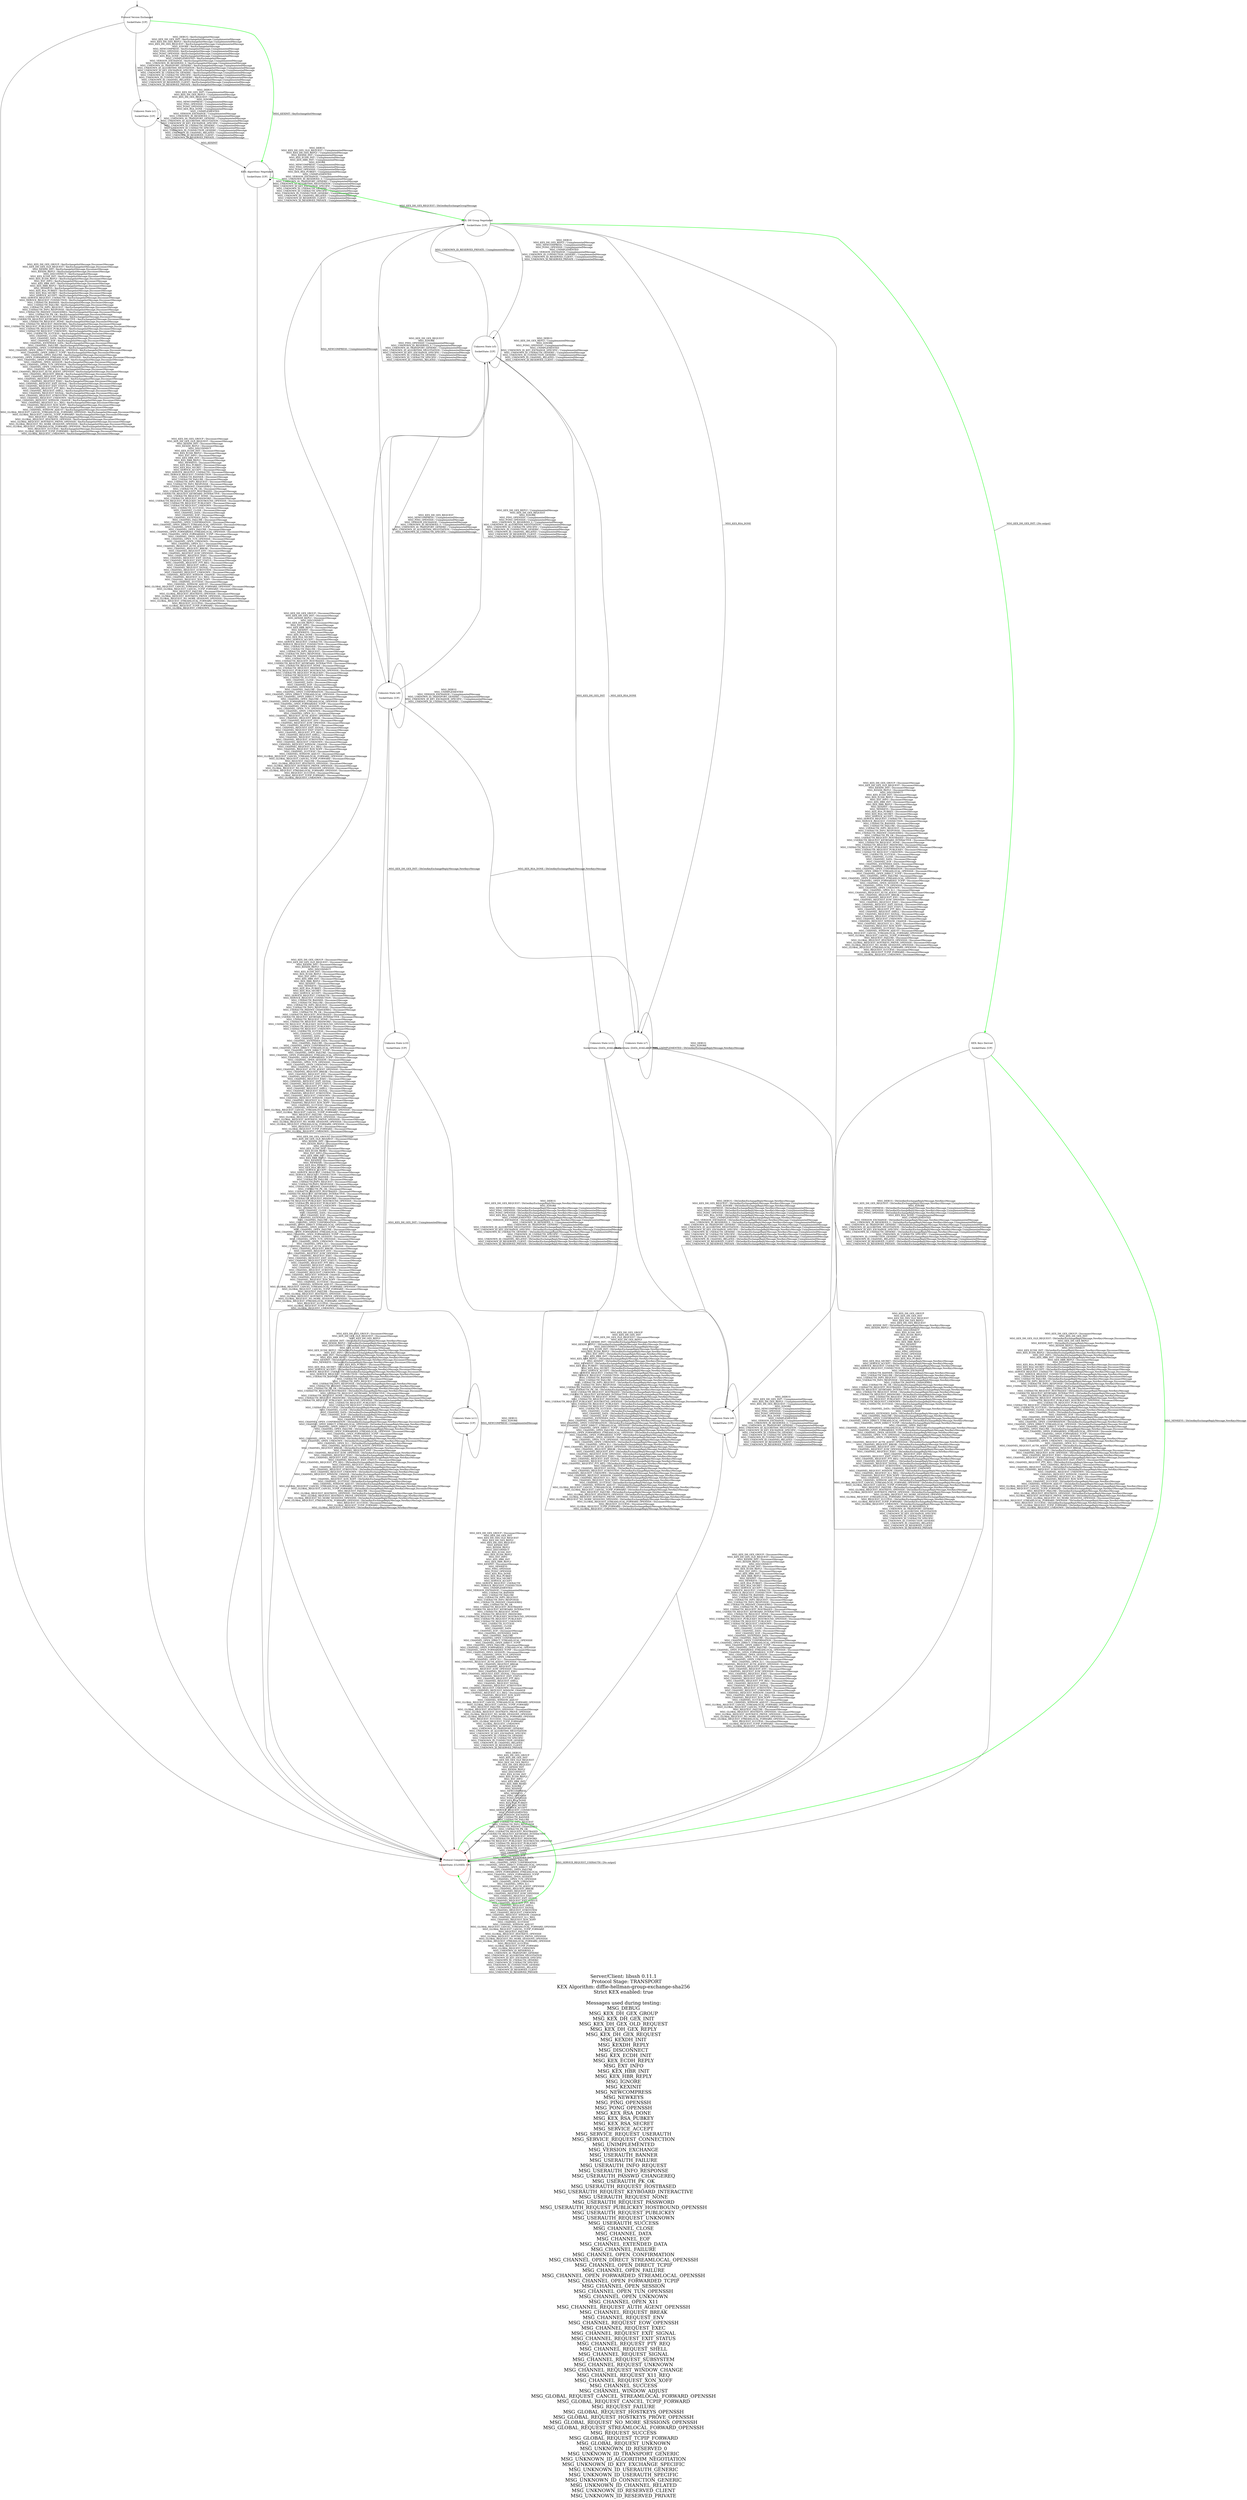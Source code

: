 digraph g {

    labelloc = "b"
    label = "Server/Client: libssh 0.11.1
    Protocol Stage: TRANSPORT
KEX Algorithm: diffie-hellman-group-exchange-sha256
Strict KEX enabled: true

 Messages used during testing: 
MSG_DEBUG
MSG_KEX_DH_GEX_GROUP
MSG_KEX_DH_GEX_INIT
MSG_KEX_DH_GEX_OLD_REQUEST
MSG_KEX_DH_GEX_REPLY
MSG_KEX_DH_GEX_REQUEST
MSG_KEXDH_INIT
MSG_KEXDH_REPLY
MSG_DISCONNECT
MSG_KEX_ECDH_INIT
MSG_KEX_ECDH_REPLY
MSG_EXT_INFO
MSG_KEX_HBR_INIT
MSG_KEX_HBR_REPLY
MSG_IGNORE
MSG_KEXINIT
MSG_NEWCOMPRESS
MSG_NEWKEYS
MSG_PING_OPENSSH
MSG_PONG_OPENSSH
MSG_KEX_RSA_DONE
MSG_KEX_RSA_PUBKEY
MSG_KEX_RSA_SECRET
MSG_SERVICE_ACCEPT
MSG_SERVICE_REQUEST_USERAUTH
MSG_SERVICE_REQUEST_CONNECTION
MSG_UNIMPLEMENTED
MSG_VERSION_EXCHANGE
MSG_USERAUTH_BANNER
MSG_USERAUTH_FAILURE
MSG_USERAUTH_INFO_REQUEST
MSG_USERAUTH_INFO_RESPONSE
MSG_USERAUTH_PASSWD_CHANGEREQ
MSG_USERAUTH_PK_OK
MSG_USERAUTH_REQUEST_HOSTBASED
MSG_USERAUTH_REQUEST_KEYBOARD_INTERACTIVE
MSG_USERAUTH_REQUEST_NONE
MSG_USERAUTH_REQUEST_PASSWORD
MSG_USERAUTH_REQUEST_PUBLICKEY_HOSTBOUND_OPENSSH
MSG_USERAUTH_REQUEST_PUBLICKEY
MSG_USERAUTH_REQUEST_UNKNOWN
MSG_USERAUTH_SUCCESS
MSG_CHANNEL_CLOSE
MSG_CHANNEL_DATA
MSG_CHANNEL_EOF
MSG_CHANNEL_EXTENDED_DATA
MSG_CHANNEL_FAILURE
MSG_CHANNEL_OPEN_CONFIRMATION
MSG_CHANNEL_OPEN_DIRECT_STREAMLOCAL_OPENSSH
MSG_CHANNEL_OPEN_DIRECT_TCPIP
MSG_CHANNEL_OPEN_FAILURE
MSG_CHANNEL_OPEN_FORWARDED_STREAMLOCAL_OPENSSH
MSG_CHANNEL_OPEN_FORWARDED_TCPIP
MSG_CHANNEL_OPEN_SESSION
MSG_CHANNEL_OPEN_TUN_OPENSSH
MSG_CHANNEL_OPEN_UNKNOWN
MSG_CHANNEL_OPEN_X11
MSG_CHANNEL_REQUEST_AUTH_AGENT_OPENSSH
MSG_CHANNEL_REQUEST_BREAK
MSG_CHANNEL_REQUEST_ENV
MSG_CHANNEL_REQUEST_EOW_OPENSSH
MSG_CHANNEL_REQUEST_EXEC
MSG_CHANNEL_REQUEST_EXIT_SIGNAL
MSG_CHANNEL_REQUEST_EXIT_STATUS
MSG_CHANNEL_REQUEST_PTY_REQ
MSG_CHANNEL_REQUEST_SHELL
MSG_CHANNEL_REQUEST_SIGNAL
MSG_CHANNEL_REQUEST_SUBSYSTEM
MSG_CHANNEL_REQUEST_UNKNOWN
MSG_CHANNEL_REQUEST_WINDOW_CHANGE
MSG_CHANNEL_REQUEST_X11_REQ
MSG_CHANNEL_REQUEST_XON_XOFF
MSG_CHANNEL_SUCCESS
MSG_CHANNEL_WINDOW_ADJUST
MSG_GLOBAL_REQUEST_CANCEL_STREAMLOCAL_FORWARD_OPENSSH
MSG_GLOBAL_REQUEST_CANCEL_TCPIP_FORWARD
MSG_REQUEST_FAILURE
MSG_GLOBAL_REQUEST_HOSTKEYS_OPENSSH
MSG_GLOBAL_REQUEST_HOSTKEYS_PROVE_OPENSSH
MSG_GLOBAL_REQUEST_NO_MORE_SESSIONS_OPENSSH
MSG_GLOBAL_REQUEST_STREAMLOCAL_FORWARD_OPENSSH
MSG_REQUEST_SUCCESS
MSG_GLOBAL_REQUEST_TCPIP_FORWARD
MSG_GLOBAL_REQUEST_UNKNOWN
MSG_UNKNOWN_ID_RESERVED_0
MSG_UNKNOWN_ID_TRANSPORT_GENERIC
MSG_UNKNOWN_ID_ALGORITHM_NEGOTIATION
MSG_UNKNOWN_ID_KEY_EXCHANGE_SPECIFIC
MSG_UNKNOWN_ID_USERAUTH_GENERIC
MSG_UNKNOWN_ID_USERAUTH_SPECIFIC
MSG_UNKNOWN_ID_CONNECTION_GENERIC
MSG_UNKNOWN_ID_CHANNEL_RELATED
MSG_UNKNOWN_ID_RESERVED_CLIENT
MSG_UNKNOWN_ID_RESERVED_PRIVATE
"
    fontsize = 30
    edge[decorate="true"]

	s0 [shape="circle" width="2.3" label="Protocol Version Exchanged

SocketState: [UP]" fixedsize="true" height="2.3"];
	s1 [shape="circle" width="2.3" label="Unknown State (s1)

SocketState: [UP]" fixedsize="true" height="2.3"];
	s2 [shape="circle" color="RED" width="2.3" label="Protocol Completed

SocketState: [CLOSED, UP]" fixedsize="true" height="2.3"];
	s3 [shape="circle" width="2.3" label="KEX: Algorithms Negotiated

SocketState: [UP]" fixedsize="true" height="2.3"];
	s4 [shape="circle" width="2.3" label="KEX: DH Group Negotiated

SocketState: [UP]" fixedsize="true" height="2.3"];
	s5 [shape="circle" width="2.3" label="Unknown State (s5)

SocketState: [UP]" fixedsize="true" height="2.3"];
	s6 [shape="circle" width="2.3" label="KEX: Keys Derived

SocketState: [UP]" fixedsize="true" height="2.3"];
	s7 [shape="circle" width="2.3" label="Unknown State (s7)

SocketState: [DATA_AVAILABLE, UP]" fixedsize="true" height="2.3"];
	s8 [shape="circle" width="2.3" label="Unknown State (s8)

SocketState: [UP]" fixedsize="true" height="2.3"];
	s9 [shape="circle" width="2.3" label="Unknown State (s9)

SocketState: [UP]" fixedsize="true" height="2.3"];
	s10 [shape="circle" width="2.3" label="Unknown State (s10)

SocketState: [UP]" fixedsize="true" height="2.3"];
	s11 [shape="circle" width="2.3" label="Unknown State (s11)

SocketState: [UP]" fixedsize="true" height="2.3"];
	s12 [shape="circle" width="2.3" label="Unknown State (s12)

SocketState: [DATA_AVAILABLE]" fixedsize="true" height="2.3"];
	s0 -> s1 [label="MSG_DEBUG / KeyExchangeInitMessage
MSG_KEX_DH_GEX_INIT / KeyExchangeInitMessage,UnimplementedMessage
MSG_KEX_DH_GEX_REPLY / KeyExchangeInitMessage,UnimplementedMessage
MSG_KEX_DH_GEX_REQUEST / KeyExchangeInitMessage,UnimplementedMessage
MSG_IGNORE / KeyExchangeInitMessage
MSG_NEWCOMPRESS / KeyExchangeInitMessage,UnimplementedMessage
MSG_PING_OPENSSH / KeyExchangeInitMessage,UnimplementedMessage
MSG_PONG_OPENSSH / KeyExchangeInitMessage,UnimplementedMessage
MSG_KEX_RSA_DONE / KeyExchangeInitMessage,UnimplementedMessage
MSG_UNIMPLEMENTED / KeyExchangeInitMessage
MSG_VERSION_EXCHANGE / KeyExchangeInitMessage,UnimplementedMessage
MSG_UNKNOWN_ID_RESERVED_0 / KeyExchangeInitMessage,UnimplementedMessage
MSG_UNKNOWN_ID_TRANSPORT_GENERIC / KeyExchangeInitMessage,UnimplementedMessage
MSG_UNKNOWN_ID_ALGORITHM_NEGOTIATION / KeyExchangeInitMessage,UnimplementedMessage
MSG_UNKNOWN_ID_KEY_EXCHANGE_SPECIFIC / KeyExchangeInitMessage,UnimplementedMessage
MSG_UNKNOWN_ID_USERAUTH_GENERIC / KeyExchangeInitMessage,UnimplementedMessage
MSG_UNKNOWN_ID_USERAUTH_SPECIFIC / KeyExchangeInitMessage,UnimplementedMessage
MSG_UNKNOWN_ID_CONNECTION_GENERIC / KeyExchangeInitMessage,UnimplementedMessage
MSG_UNKNOWN_ID_CHANNEL_RELATED / KeyExchangeInitMessage,UnimplementedMessage
MSG_UNKNOWN_ID_RESERVED_CLIENT / KeyExchangeInitMessage,UnimplementedMessage
MSG_UNKNOWN_ID_RESERVED_PRIVATE / KeyExchangeInitMessage,UnimplementedMessage"];
	s0 -> s2 [label="MSG_KEX_DH_GEX_GROUP / KeyExchangeInitMessage,DisconnectMessage
MSG_KEX_DH_GEX_OLD_REQUEST / KeyExchangeInitMessage,DisconnectMessage
MSG_KEXDH_INIT / KeyExchangeInitMessage,DisconnectMessage
MSG_KEXDH_REPLY / KeyExchangeInitMessage,DisconnectMessage
MSG_DISCONNECT / KeyExchangeInitMessage
MSG_KEX_ECDH_INIT / KeyExchangeInitMessage,DisconnectMessage
MSG_KEX_ECDH_REPLY / KeyExchangeInitMessage,DisconnectMessage
MSG_EXT_INFO / KeyExchangeInitMessage,DisconnectMessage
MSG_KEX_HBR_INIT / KeyExchangeInitMessage,DisconnectMessage
MSG_KEX_HBR_REPLY / KeyExchangeInitMessage,DisconnectMessage
MSG_NEWKEYS / KeyExchangeInitMessage,DisconnectMessage
MSG_KEX_RSA_PUBKEY / KeyExchangeInitMessage,DisconnectMessage
MSG_KEX_RSA_SECRET / KeyExchangeInitMessage,DisconnectMessage
MSG_SERVICE_ACCEPT / KeyExchangeInitMessage,DisconnectMessage
MSG_SERVICE_REQUEST_USERAUTH / KeyExchangeInitMessage,DisconnectMessage
MSG_SERVICE_REQUEST_CONNECTION / KeyExchangeInitMessage,DisconnectMessage
MSG_USERAUTH_BANNER / KeyExchangeInitMessage,DisconnectMessage
MSG_USERAUTH_FAILURE / KeyExchangeInitMessage,DisconnectMessage
MSG_USERAUTH_INFO_REQUEST / KeyExchangeInitMessage,DisconnectMessage
MSG_USERAUTH_INFO_RESPONSE / KeyExchangeInitMessage,DisconnectMessage
MSG_USERAUTH_PASSWD_CHANGEREQ / KeyExchangeInitMessage,DisconnectMessage
MSG_USERAUTH_PK_OK / KeyExchangeInitMessage,DisconnectMessage
MSG_USERAUTH_REQUEST_HOSTBASED / KeyExchangeInitMessage,DisconnectMessage
MSG_USERAUTH_REQUEST_KEYBOARD_INTERACTIVE / KeyExchangeInitMessage,DisconnectMessage
MSG_USERAUTH_REQUEST_NONE / KeyExchangeInitMessage,DisconnectMessage
MSG_USERAUTH_REQUEST_PASSWORD / KeyExchangeInitMessage,DisconnectMessage
MSG_USERAUTH_REQUEST_PUBLICKEY_HOSTBOUND_OPENSSH / KeyExchangeInitMessage,DisconnectMessage
MSG_USERAUTH_REQUEST_PUBLICKEY / KeyExchangeInitMessage,DisconnectMessage
MSG_USERAUTH_REQUEST_UNKNOWN / KeyExchangeInitMessage,DisconnectMessage
MSG_USERAUTH_SUCCESS / KeyExchangeInitMessage,DisconnectMessage
MSG_CHANNEL_CLOSE / KeyExchangeInitMessage,DisconnectMessage
MSG_CHANNEL_DATA / KeyExchangeInitMessage,DisconnectMessage
MSG_CHANNEL_EOF / KeyExchangeInitMessage,DisconnectMessage
MSG_CHANNEL_EXTENDED_DATA / KeyExchangeInitMessage,DisconnectMessage
MSG_CHANNEL_FAILURE / KeyExchangeInitMessage,DisconnectMessage
MSG_CHANNEL_OPEN_CONFIRMATION / KeyExchangeInitMessage,DisconnectMessage
MSG_CHANNEL_OPEN_DIRECT_STREAMLOCAL_OPENSSH / KeyExchangeInitMessage,DisconnectMessage
MSG_CHANNEL_OPEN_DIRECT_TCPIP / KeyExchangeInitMessage,DisconnectMessage
MSG_CHANNEL_OPEN_FAILURE / KeyExchangeInitMessage,DisconnectMessage
MSG_CHANNEL_OPEN_FORWARDED_STREAMLOCAL_OPENSSH / KeyExchangeInitMessage,DisconnectMessage
MSG_CHANNEL_OPEN_FORWARDED_TCPIP / KeyExchangeInitMessage,DisconnectMessage
MSG_CHANNEL_OPEN_SESSION / KeyExchangeInitMessage,DisconnectMessage
MSG_CHANNEL_OPEN_TUN_OPENSSH / KeyExchangeInitMessage,DisconnectMessage
MSG_CHANNEL_OPEN_UNKNOWN / KeyExchangeInitMessage,DisconnectMessage
MSG_CHANNEL_OPEN_X11 / KeyExchangeInitMessage,DisconnectMessage
MSG_CHANNEL_REQUEST_AUTH_AGENT_OPENSSH / KeyExchangeInitMessage,DisconnectMessage
MSG_CHANNEL_REQUEST_BREAK / KeyExchangeInitMessage,DisconnectMessage
MSG_CHANNEL_REQUEST_ENV / KeyExchangeInitMessage,DisconnectMessage
MSG_CHANNEL_REQUEST_EOW_OPENSSH / KeyExchangeInitMessage,DisconnectMessage
MSG_CHANNEL_REQUEST_EXEC / KeyExchangeInitMessage,DisconnectMessage
MSG_CHANNEL_REQUEST_EXIT_SIGNAL / KeyExchangeInitMessage,DisconnectMessage
MSG_CHANNEL_REQUEST_EXIT_STATUS / KeyExchangeInitMessage,DisconnectMessage
MSG_CHANNEL_REQUEST_PTY_REQ / KeyExchangeInitMessage,DisconnectMessage
MSG_CHANNEL_REQUEST_SHELL / KeyExchangeInitMessage,DisconnectMessage
MSG_CHANNEL_REQUEST_SIGNAL / KeyExchangeInitMessage,DisconnectMessage
MSG_CHANNEL_REQUEST_SUBSYSTEM / KeyExchangeInitMessage,DisconnectMessage
MSG_CHANNEL_REQUEST_UNKNOWN / KeyExchangeInitMessage,DisconnectMessage
MSG_CHANNEL_REQUEST_WINDOW_CHANGE / KeyExchangeInitMessage,DisconnectMessage
MSG_CHANNEL_REQUEST_X11_REQ / KeyExchangeInitMessage,DisconnectMessage
MSG_CHANNEL_REQUEST_XON_XOFF / KeyExchangeInitMessage,DisconnectMessage
MSG_CHANNEL_SUCCESS / KeyExchangeInitMessage,DisconnectMessage
MSG_CHANNEL_WINDOW_ADJUST / KeyExchangeInitMessage,DisconnectMessage
MSG_GLOBAL_REQUEST_CANCEL_STREAMLOCAL_FORWARD_OPENSSH / KeyExchangeInitMessage,DisconnectMessage
MSG_GLOBAL_REQUEST_CANCEL_TCPIP_FORWARD / KeyExchangeInitMessage,DisconnectMessage
MSG_REQUEST_FAILURE / KeyExchangeInitMessage,DisconnectMessage
MSG_GLOBAL_REQUEST_HOSTKEYS_OPENSSH / KeyExchangeInitMessage,DisconnectMessage
MSG_GLOBAL_REQUEST_HOSTKEYS_PROVE_OPENSSH / KeyExchangeInitMessage,DisconnectMessage
MSG_GLOBAL_REQUEST_NO_MORE_SESSIONS_OPENSSH / KeyExchangeInitMessage,DisconnectMessage
MSG_GLOBAL_REQUEST_STREAMLOCAL_FORWARD_OPENSSH / KeyExchangeInitMessage,DisconnectMessage
MSG_REQUEST_SUCCESS / KeyExchangeInitMessage,DisconnectMessage
MSG_GLOBAL_REQUEST_TCPIP_FORWARD / KeyExchangeInitMessage,DisconnectMessage
MSG_GLOBAL_REQUEST_UNKNOWN / KeyExchangeInitMessage,DisconnectMessage"];
	s0 -> s3 [color="GREEN" style="bold" label="MSG_KEXINIT / KeyExchangeInitMessage"];
	s1 -> s1 [label="MSG_DEBUG
MSG_KEX_DH_GEX_INIT / UnimplementedMessage
MSG_KEX_DH_GEX_REPLY / UnimplementedMessage
MSG_KEX_DH_GEX_REQUEST / UnimplementedMessage
MSG_IGNORE
MSG_NEWCOMPRESS / UnimplementedMessage
MSG_PING_OPENSSH / UnimplementedMessage
MSG_PONG_OPENSSH / UnimplementedMessage
MSG_KEX_RSA_DONE / UnimplementedMessage
MSG_UNIMPLEMENTED
MSG_VERSION_EXCHANGE / UnimplementedMessage
MSG_UNKNOWN_ID_RESERVED_0 / UnimplementedMessage
MSG_UNKNOWN_ID_TRANSPORT_GENERIC / UnimplementedMessage
MSG_UNKNOWN_ID_ALGORITHM_NEGOTIATION / UnimplementedMessage
MSG_UNKNOWN_ID_KEY_EXCHANGE_SPECIFIC / UnimplementedMessage
MSG_UNKNOWN_ID_USERAUTH_GENERIC / UnimplementedMessage
MSG_UNKNOWN_ID_USERAUTH_SPECIFIC / UnimplementedMessage
MSG_UNKNOWN_ID_CONNECTION_GENERIC / UnimplementedMessage
MSG_UNKNOWN_ID_CHANNEL_RELATED / UnimplementedMessage
MSG_UNKNOWN_ID_RESERVED_CLIENT / UnimplementedMessage
MSG_UNKNOWN_ID_RESERVED_PRIVATE / UnimplementedMessage"];
	s1 -> s2 [label="MSG_KEX_DH_GEX_GROUP / DisconnectMessage
MSG_KEX_DH_GEX_OLD_REQUEST / DisconnectMessage
MSG_KEXDH_INIT / DisconnectMessage
MSG_KEXDH_REPLY / DisconnectMessage
MSG_DISCONNECT
MSG_KEX_ECDH_INIT / DisconnectMessage
MSG_KEX_ECDH_REPLY / DisconnectMessage
MSG_EXT_INFO / DisconnectMessage
MSG_KEX_HBR_INIT / DisconnectMessage
MSG_KEX_HBR_REPLY / DisconnectMessage
MSG_NEWKEYS / DisconnectMessage
MSG_KEX_RSA_PUBKEY / DisconnectMessage
MSG_KEX_RSA_SECRET / DisconnectMessage
MSG_SERVICE_ACCEPT / DisconnectMessage
MSG_SERVICE_REQUEST_USERAUTH / DisconnectMessage
MSG_SERVICE_REQUEST_CONNECTION / DisconnectMessage
MSG_USERAUTH_BANNER / DisconnectMessage
MSG_USERAUTH_FAILURE / DisconnectMessage
MSG_USERAUTH_INFO_REQUEST / DisconnectMessage
MSG_USERAUTH_INFO_RESPONSE / DisconnectMessage
MSG_USERAUTH_PASSWD_CHANGEREQ / DisconnectMessage
MSG_USERAUTH_PK_OK / DisconnectMessage
MSG_USERAUTH_REQUEST_HOSTBASED / DisconnectMessage
MSG_USERAUTH_REQUEST_KEYBOARD_INTERACTIVE / DisconnectMessage
MSG_USERAUTH_REQUEST_NONE / DisconnectMessage
MSG_USERAUTH_REQUEST_PASSWORD / DisconnectMessage
MSG_USERAUTH_REQUEST_PUBLICKEY_HOSTBOUND_OPENSSH / DisconnectMessage
MSG_USERAUTH_REQUEST_PUBLICKEY / DisconnectMessage
MSG_USERAUTH_REQUEST_UNKNOWN / DisconnectMessage
MSG_USERAUTH_SUCCESS / DisconnectMessage
MSG_CHANNEL_CLOSE / DisconnectMessage
MSG_CHANNEL_DATA / DisconnectMessage
MSG_CHANNEL_EOF / DisconnectMessage
MSG_CHANNEL_EXTENDED_DATA / DisconnectMessage
MSG_CHANNEL_FAILURE / DisconnectMessage
MSG_CHANNEL_OPEN_CONFIRMATION / DisconnectMessage
MSG_CHANNEL_OPEN_DIRECT_STREAMLOCAL_OPENSSH / DisconnectMessage
MSG_CHANNEL_OPEN_DIRECT_TCPIP / DisconnectMessage
MSG_CHANNEL_OPEN_FAILURE / DisconnectMessage
MSG_CHANNEL_OPEN_FORWARDED_STREAMLOCAL_OPENSSH / DisconnectMessage
MSG_CHANNEL_OPEN_FORWARDED_TCPIP / DisconnectMessage
MSG_CHANNEL_OPEN_SESSION / DisconnectMessage
MSG_CHANNEL_OPEN_TUN_OPENSSH / DisconnectMessage
MSG_CHANNEL_OPEN_UNKNOWN / DisconnectMessage
MSG_CHANNEL_OPEN_X11 / DisconnectMessage
MSG_CHANNEL_REQUEST_AUTH_AGENT_OPENSSH / DisconnectMessage
MSG_CHANNEL_REQUEST_BREAK / DisconnectMessage
MSG_CHANNEL_REQUEST_ENV / DisconnectMessage
MSG_CHANNEL_REQUEST_EOW_OPENSSH / DisconnectMessage
MSG_CHANNEL_REQUEST_EXEC / DisconnectMessage
MSG_CHANNEL_REQUEST_EXIT_SIGNAL / DisconnectMessage
MSG_CHANNEL_REQUEST_EXIT_STATUS / DisconnectMessage
MSG_CHANNEL_REQUEST_PTY_REQ / DisconnectMessage
MSG_CHANNEL_REQUEST_SHELL / DisconnectMessage
MSG_CHANNEL_REQUEST_SIGNAL / DisconnectMessage
MSG_CHANNEL_REQUEST_SUBSYSTEM / DisconnectMessage
MSG_CHANNEL_REQUEST_UNKNOWN / DisconnectMessage
MSG_CHANNEL_REQUEST_WINDOW_CHANGE / DisconnectMessage
MSG_CHANNEL_REQUEST_X11_REQ / DisconnectMessage
MSG_CHANNEL_REQUEST_XON_XOFF / DisconnectMessage
MSG_CHANNEL_SUCCESS / DisconnectMessage
MSG_CHANNEL_WINDOW_ADJUST / DisconnectMessage
MSG_GLOBAL_REQUEST_CANCEL_STREAMLOCAL_FORWARD_OPENSSH / DisconnectMessage
MSG_GLOBAL_REQUEST_CANCEL_TCPIP_FORWARD / DisconnectMessage
MSG_REQUEST_FAILURE / DisconnectMessage
MSG_GLOBAL_REQUEST_HOSTKEYS_OPENSSH / DisconnectMessage
MSG_GLOBAL_REQUEST_HOSTKEYS_PROVE_OPENSSH / DisconnectMessage
MSG_GLOBAL_REQUEST_NO_MORE_SESSIONS_OPENSSH / DisconnectMessage
MSG_GLOBAL_REQUEST_STREAMLOCAL_FORWARD_OPENSSH / DisconnectMessage
MSG_REQUEST_SUCCESS / DisconnectMessage
MSG_GLOBAL_REQUEST_TCPIP_FORWARD / DisconnectMessage
MSG_GLOBAL_REQUEST_UNKNOWN / DisconnectMessage"];
	s1 -> s3 [label="MSG_KEXINIT"];
	s2 -> s2 [label="MSG_DEBUG
MSG_KEX_DH_GEX_GROUP
MSG_KEX_DH_GEX_INIT
MSG_KEX_DH_GEX_OLD_REQUEST
MSG_KEX_DH_GEX_REPLY
MSG_KEX_DH_GEX_REQUEST
MSG_KEXDH_INIT
MSG_KEXDH_REPLY
MSG_DISCONNECT
MSG_KEX_ECDH_INIT
MSG_KEX_ECDH_REPLY
MSG_EXT_INFO
MSG_KEX_HBR_INIT
MSG_KEX_HBR_REPLY
MSG_IGNORE
MSG_KEXINIT
MSG_NEWCOMPRESS
MSG_NEWKEYS
MSG_PING_OPENSSH
MSG_PONG_OPENSSH
MSG_KEX_RSA_DONE
MSG_KEX_RSA_PUBKEY
MSG_KEX_RSA_SECRET
MSG_SERVICE_ACCEPT
MSG_SERVICE_REQUEST_CONNECTION
MSG_UNIMPLEMENTED
MSG_VERSION_EXCHANGE
MSG_USERAUTH_BANNER
MSG_USERAUTH_FAILURE
MSG_USERAUTH_INFO_REQUEST
MSG_USERAUTH_INFO_RESPONSE
MSG_USERAUTH_PASSWD_CHANGEREQ
MSG_USERAUTH_PK_OK
MSG_USERAUTH_REQUEST_HOSTBASED
MSG_USERAUTH_REQUEST_KEYBOARD_INTERACTIVE
MSG_USERAUTH_REQUEST_NONE
MSG_USERAUTH_REQUEST_PASSWORD
MSG_USERAUTH_REQUEST_PUBLICKEY_HOSTBOUND_OPENSSH
MSG_USERAUTH_REQUEST_PUBLICKEY
MSG_USERAUTH_REQUEST_UNKNOWN
MSG_USERAUTH_SUCCESS
MSG_CHANNEL_CLOSE
MSG_CHANNEL_DATA
MSG_CHANNEL_EOF
MSG_CHANNEL_EXTENDED_DATA
MSG_CHANNEL_FAILURE
MSG_CHANNEL_OPEN_CONFIRMATION
MSG_CHANNEL_OPEN_DIRECT_STREAMLOCAL_OPENSSH
MSG_CHANNEL_OPEN_DIRECT_TCPIP
MSG_CHANNEL_OPEN_FAILURE
MSG_CHANNEL_OPEN_FORWARDED_STREAMLOCAL_OPENSSH
MSG_CHANNEL_OPEN_FORWARDED_TCPIP
MSG_CHANNEL_OPEN_SESSION
MSG_CHANNEL_OPEN_TUN_OPENSSH
MSG_CHANNEL_OPEN_UNKNOWN
MSG_CHANNEL_OPEN_X11
MSG_CHANNEL_REQUEST_AUTH_AGENT_OPENSSH
MSG_CHANNEL_REQUEST_BREAK
MSG_CHANNEL_REQUEST_ENV
MSG_CHANNEL_REQUEST_EOW_OPENSSH
MSG_CHANNEL_REQUEST_EXEC
MSG_CHANNEL_REQUEST_EXIT_SIGNAL
MSG_CHANNEL_REQUEST_EXIT_STATUS
MSG_CHANNEL_REQUEST_PTY_REQ
MSG_CHANNEL_REQUEST_SHELL
MSG_CHANNEL_REQUEST_SIGNAL
MSG_CHANNEL_REQUEST_SUBSYSTEM
MSG_CHANNEL_REQUEST_UNKNOWN
MSG_CHANNEL_REQUEST_WINDOW_CHANGE
MSG_CHANNEL_REQUEST_X11_REQ
MSG_CHANNEL_REQUEST_XON_XOFF
MSG_CHANNEL_SUCCESS
MSG_CHANNEL_WINDOW_ADJUST
MSG_GLOBAL_REQUEST_CANCEL_STREAMLOCAL_FORWARD_OPENSSH
MSG_GLOBAL_REQUEST_CANCEL_TCPIP_FORWARD
MSG_REQUEST_FAILURE
MSG_GLOBAL_REQUEST_HOSTKEYS_OPENSSH
MSG_GLOBAL_REQUEST_HOSTKEYS_PROVE_OPENSSH
MSG_GLOBAL_REQUEST_NO_MORE_SESSIONS_OPENSSH
MSG_GLOBAL_REQUEST_STREAMLOCAL_FORWARD_OPENSSH
MSG_REQUEST_SUCCESS
MSG_GLOBAL_REQUEST_TCPIP_FORWARD
MSG_GLOBAL_REQUEST_UNKNOWN
MSG_UNKNOWN_ID_RESERVED_0
MSG_UNKNOWN_ID_TRANSPORT_GENERIC
MSG_UNKNOWN_ID_ALGORITHM_NEGOTIATION
MSG_UNKNOWN_ID_KEY_EXCHANGE_SPECIFIC
MSG_UNKNOWN_ID_USERAUTH_GENERIC
MSG_UNKNOWN_ID_USERAUTH_SPECIFIC
MSG_UNKNOWN_ID_CONNECTION_GENERIC
MSG_UNKNOWN_ID_CHANNEL_RELATED
MSG_UNKNOWN_ID_RESERVED_CLIENT
MSG_UNKNOWN_ID_RESERVED_PRIVATE"];
	s2 -> s2 [color="GREEN" style="bold" label="MSG_SERVICE_REQUEST_USERAUTH / [No output]"];
	s3 -> s3 [label="MSG_DEBUG
MSG_KEX_DH_GEX_OLD_REQUEST / UnimplementedMessage
MSG_KEX_DH_GEX_REPLY / UnimplementedMessage
MSG_KEXDH_INIT / UnimplementedMessage
MSG_KEX_ECDH_INIT / UnimplementedMessage
MSG_KEX_HBR_INIT / UnimplementedMessage
MSG_IGNORE
MSG_NEWCOMPRESS / UnimplementedMessage
MSG_PING_OPENSSH / UnimplementedMessage
MSG_PONG_OPENSSH / UnimplementedMessage
MSG_KEX_RSA_PUBKEY / UnimplementedMessage
MSG_UNIMPLEMENTED
MSG_VERSION_EXCHANGE / UnimplementedMessage
MSG_UNKNOWN_ID_RESERVED_0 / UnimplementedMessage
MSG_UNKNOWN_ID_TRANSPORT_GENERIC / UnimplementedMessage
MSG_UNKNOWN_ID_ALGORITHM_NEGOTIATION / UnimplementedMessage
MSG_UNKNOWN_ID_KEY_EXCHANGE_SPECIFIC / UnimplementedMessage
MSG_UNKNOWN_ID_USERAUTH_GENERIC / UnimplementedMessage
MSG_UNKNOWN_ID_USERAUTH_SPECIFIC / UnimplementedMessage
MSG_UNKNOWN_ID_CONNECTION_GENERIC / UnimplementedMessage
MSG_UNKNOWN_ID_CHANNEL_RELATED / UnimplementedMessage
MSG_UNKNOWN_ID_RESERVED_CLIENT / UnimplementedMessage
MSG_UNKNOWN_ID_RESERVED_PRIVATE / UnimplementedMessage"];
	s3 -> s2 [label="MSG_KEX_DH_GEX_GROUP / DisconnectMessage
MSG_KEX_DH_GEX_INIT / DisconnectMessage
MSG_KEXDH_REPLY / DisconnectMessage
MSG_DISCONNECT
MSG_KEX_ECDH_REPLY / DisconnectMessage
MSG_EXT_INFO / DisconnectMessage
MSG_KEX_HBR_REPLY / DisconnectMessage
MSG_KEXINIT / DisconnectMessage
MSG_NEWKEYS / DisconnectMessage
MSG_KEX_RSA_DONE / DisconnectMessage
MSG_KEX_RSA_SECRET / DisconnectMessage
MSG_SERVICE_ACCEPT / DisconnectMessage
MSG_SERVICE_REQUEST_USERAUTH / DisconnectMessage
MSG_SERVICE_REQUEST_CONNECTION / DisconnectMessage
MSG_USERAUTH_BANNER / DisconnectMessage
MSG_USERAUTH_FAILURE / DisconnectMessage
MSG_USERAUTH_INFO_REQUEST / DisconnectMessage
MSG_USERAUTH_INFO_RESPONSE / DisconnectMessage
MSG_USERAUTH_PASSWD_CHANGEREQ / DisconnectMessage
MSG_USERAUTH_PK_OK / DisconnectMessage
MSG_USERAUTH_REQUEST_HOSTBASED / DisconnectMessage
MSG_USERAUTH_REQUEST_KEYBOARD_INTERACTIVE / DisconnectMessage
MSG_USERAUTH_REQUEST_NONE / DisconnectMessage
MSG_USERAUTH_REQUEST_PASSWORD / DisconnectMessage
MSG_USERAUTH_REQUEST_PUBLICKEY_HOSTBOUND_OPENSSH / DisconnectMessage
MSG_USERAUTH_REQUEST_PUBLICKEY / DisconnectMessage
MSG_USERAUTH_REQUEST_UNKNOWN / DisconnectMessage
MSG_USERAUTH_SUCCESS / DisconnectMessage
MSG_CHANNEL_CLOSE / DisconnectMessage
MSG_CHANNEL_DATA / DisconnectMessage
MSG_CHANNEL_EOF / DisconnectMessage
MSG_CHANNEL_EXTENDED_DATA / DisconnectMessage
MSG_CHANNEL_FAILURE / DisconnectMessage
MSG_CHANNEL_OPEN_CONFIRMATION / DisconnectMessage
MSG_CHANNEL_OPEN_DIRECT_STREAMLOCAL_OPENSSH / DisconnectMessage
MSG_CHANNEL_OPEN_DIRECT_TCPIP / DisconnectMessage
MSG_CHANNEL_OPEN_FAILURE / DisconnectMessage
MSG_CHANNEL_OPEN_FORWARDED_STREAMLOCAL_OPENSSH / DisconnectMessage
MSG_CHANNEL_OPEN_FORWARDED_TCPIP / DisconnectMessage
MSG_CHANNEL_OPEN_SESSION / DisconnectMessage
MSG_CHANNEL_OPEN_TUN_OPENSSH / DisconnectMessage
MSG_CHANNEL_OPEN_UNKNOWN / DisconnectMessage
MSG_CHANNEL_OPEN_X11 / DisconnectMessage
MSG_CHANNEL_REQUEST_AUTH_AGENT_OPENSSH / DisconnectMessage
MSG_CHANNEL_REQUEST_BREAK / DisconnectMessage
MSG_CHANNEL_REQUEST_ENV / DisconnectMessage
MSG_CHANNEL_REQUEST_EOW_OPENSSH / DisconnectMessage
MSG_CHANNEL_REQUEST_EXEC / DisconnectMessage
MSG_CHANNEL_REQUEST_EXIT_SIGNAL / DisconnectMessage
MSG_CHANNEL_REQUEST_EXIT_STATUS / DisconnectMessage
MSG_CHANNEL_REQUEST_PTY_REQ / DisconnectMessage
MSG_CHANNEL_REQUEST_SHELL / DisconnectMessage
MSG_CHANNEL_REQUEST_SIGNAL / DisconnectMessage
MSG_CHANNEL_REQUEST_SUBSYSTEM / DisconnectMessage
MSG_CHANNEL_REQUEST_UNKNOWN / DisconnectMessage
MSG_CHANNEL_REQUEST_WINDOW_CHANGE / DisconnectMessage
MSG_CHANNEL_REQUEST_X11_REQ / DisconnectMessage
MSG_CHANNEL_REQUEST_XON_XOFF / DisconnectMessage
MSG_CHANNEL_SUCCESS / DisconnectMessage
MSG_CHANNEL_WINDOW_ADJUST / DisconnectMessage
MSG_GLOBAL_REQUEST_CANCEL_STREAMLOCAL_FORWARD_OPENSSH / DisconnectMessage
MSG_GLOBAL_REQUEST_CANCEL_TCPIP_FORWARD / DisconnectMessage
MSG_REQUEST_FAILURE / DisconnectMessage
MSG_GLOBAL_REQUEST_HOSTKEYS_OPENSSH / DisconnectMessage
MSG_GLOBAL_REQUEST_HOSTKEYS_PROVE_OPENSSH / DisconnectMessage
MSG_GLOBAL_REQUEST_NO_MORE_SESSIONS_OPENSSH / DisconnectMessage
MSG_GLOBAL_REQUEST_STREAMLOCAL_FORWARD_OPENSSH / DisconnectMessage
MSG_REQUEST_SUCCESS / DisconnectMessage
MSG_GLOBAL_REQUEST_TCPIP_FORWARD / DisconnectMessage
MSG_GLOBAL_REQUEST_UNKNOWN / DisconnectMessage"];
	s3 -> s4 [color="GREEN" style="bold" label="MSG_KEX_DH_GEX_REQUEST / DhGexKeyExchangeGroupMessage"];
	s4 -> s5 [label="MSG_DEBUG
MSG_KEX_DH_GEX_REPLY / UnimplementedMessage
MSG_NEWCOMPRESS / UnimplementedMessage
MSG_PONG_OPENSSH / UnimplementedMessage
MSG_UNIMPLEMENTED
MSG_VERSION_EXCHANGE / UnimplementedMessage
MSG_UNKNOWN_ID_CONNECTION_GENERIC / UnimplementedMessage
MSG_UNKNOWN_ID_RESERVED_CLIENT / UnimplementedMessage
MSG_UNKNOWN_ID_RESERVED_PRIVATE / UnimplementedMessage"];
	s4 -> s2 [label="MSG_KEX_DH_GEX_GROUP / DisconnectMessage
MSG_KEX_DH_GEX_OLD_REQUEST / DisconnectMessage
MSG_KEXDH_INIT / DisconnectMessage
MSG_KEXDH_REPLY / DisconnectMessage
MSG_DISCONNECT
MSG_KEX_ECDH_INIT / DisconnectMessage
MSG_KEX_ECDH_REPLY / DisconnectMessage
MSG_EXT_INFO / DisconnectMessage
MSG_KEX_HBR_INIT / DisconnectMessage
MSG_KEX_HBR_REPLY / DisconnectMessage
MSG_KEXINIT / DisconnectMessage
MSG_NEWKEYS / DisconnectMessage
MSG_KEX_RSA_PUBKEY / DisconnectMessage
MSG_KEX_RSA_SECRET / DisconnectMessage
MSG_SERVICE_ACCEPT / DisconnectMessage
MSG_SERVICE_REQUEST_USERAUTH / DisconnectMessage
MSG_SERVICE_REQUEST_CONNECTION / DisconnectMessage
MSG_USERAUTH_BANNER / DisconnectMessage
MSG_USERAUTH_FAILURE / DisconnectMessage
MSG_USERAUTH_INFO_REQUEST / DisconnectMessage
MSG_USERAUTH_INFO_RESPONSE / DisconnectMessage
MSG_USERAUTH_PASSWD_CHANGEREQ / DisconnectMessage
MSG_USERAUTH_PK_OK / DisconnectMessage
MSG_USERAUTH_REQUEST_HOSTBASED / DisconnectMessage
MSG_USERAUTH_REQUEST_KEYBOARD_INTERACTIVE / DisconnectMessage
MSG_USERAUTH_REQUEST_NONE / DisconnectMessage
MSG_USERAUTH_REQUEST_PASSWORD / DisconnectMessage
MSG_USERAUTH_REQUEST_PUBLICKEY_HOSTBOUND_OPENSSH / DisconnectMessage
MSG_USERAUTH_REQUEST_PUBLICKEY / DisconnectMessage
MSG_USERAUTH_REQUEST_UNKNOWN / DisconnectMessage
MSG_USERAUTH_SUCCESS / DisconnectMessage
MSG_CHANNEL_CLOSE / DisconnectMessage
MSG_CHANNEL_DATA / DisconnectMessage
MSG_CHANNEL_EOF / DisconnectMessage
MSG_CHANNEL_EXTENDED_DATA / DisconnectMessage
MSG_CHANNEL_FAILURE / DisconnectMessage
MSG_CHANNEL_OPEN_CONFIRMATION / DisconnectMessage
MSG_CHANNEL_OPEN_DIRECT_STREAMLOCAL_OPENSSH / DisconnectMessage
MSG_CHANNEL_OPEN_DIRECT_TCPIP / DisconnectMessage
MSG_CHANNEL_OPEN_FAILURE / DisconnectMessage
MSG_CHANNEL_OPEN_FORWARDED_STREAMLOCAL_OPENSSH / DisconnectMessage
MSG_CHANNEL_OPEN_FORWARDED_TCPIP / DisconnectMessage
MSG_CHANNEL_OPEN_SESSION / DisconnectMessage
MSG_CHANNEL_OPEN_TUN_OPENSSH / DisconnectMessage
MSG_CHANNEL_OPEN_UNKNOWN / DisconnectMessage
MSG_CHANNEL_OPEN_X11 / DisconnectMessage
MSG_CHANNEL_REQUEST_AUTH_AGENT_OPENSSH / DisconnectMessage
MSG_CHANNEL_REQUEST_BREAK / DisconnectMessage
MSG_CHANNEL_REQUEST_ENV / DisconnectMessage
MSG_CHANNEL_REQUEST_EOW_OPENSSH / DisconnectMessage
MSG_CHANNEL_REQUEST_EXEC / DisconnectMessage
MSG_CHANNEL_REQUEST_EXIT_SIGNAL / DisconnectMessage
MSG_CHANNEL_REQUEST_EXIT_STATUS / DisconnectMessage
MSG_CHANNEL_REQUEST_PTY_REQ / DisconnectMessage
MSG_CHANNEL_REQUEST_SHELL / DisconnectMessage
MSG_CHANNEL_REQUEST_SIGNAL / DisconnectMessage
MSG_CHANNEL_REQUEST_SUBSYSTEM / DisconnectMessage
MSG_CHANNEL_REQUEST_UNKNOWN / DisconnectMessage
MSG_CHANNEL_REQUEST_WINDOW_CHANGE / DisconnectMessage
MSG_CHANNEL_REQUEST_X11_REQ / DisconnectMessage
MSG_CHANNEL_REQUEST_XON_XOFF / DisconnectMessage
MSG_CHANNEL_SUCCESS / DisconnectMessage
MSG_CHANNEL_WINDOW_ADJUST / DisconnectMessage
MSG_GLOBAL_REQUEST_CANCEL_STREAMLOCAL_FORWARD_OPENSSH / DisconnectMessage
MSG_GLOBAL_REQUEST_CANCEL_TCPIP_FORWARD / DisconnectMessage
MSG_REQUEST_FAILURE / DisconnectMessage
MSG_GLOBAL_REQUEST_HOSTKEYS_OPENSSH / DisconnectMessage
MSG_GLOBAL_REQUEST_HOSTKEYS_PROVE_OPENSSH / DisconnectMessage
MSG_GLOBAL_REQUEST_NO_MORE_SESSIONS_OPENSSH / DisconnectMessage
MSG_GLOBAL_REQUEST_STREAMLOCAL_FORWARD_OPENSSH / DisconnectMessage
MSG_REQUEST_SUCCESS / DisconnectMessage
MSG_GLOBAL_REQUEST_TCPIP_FORWARD / DisconnectMessage
MSG_GLOBAL_REQUEST_UNKNOWN / DisconnectMessage"];
	s4 -> s6 [color="GREEN" style="bold" label="MSG_KEX_DH_GEX_INIT / [No output]"];
	s4 -> s8 [label="MSG_KEX_DH_GEX_REQUEST
MSG_IGNORE
MSG_PING_OPENSSH / UnimplementedMessage
MSG_UNKNOWN_ID_RESERVED_0 / UnimplementedMessage
MSG_UNKNOWN_ID_TRANSPORT_GENERIC / UnimplementedMessage
MSG_UNKNOWN_ID_ALGORITHM_NEGOTIATION / UnimplementedMessage
MSG_UNKNOWN_ID_KEY_EXCHANGE_SPECIFIC / UnimplementedMessage
MSG_UNKNOWN_ID_USERAUTH_GENERIC / UnimplementedMessage
MSG_UNKNOWN_ID_USERAUTH_SPECIFIC / UnimplementedMessage
MSG_UNKNOWN_ID_CHANNEL_RELATED / UnimplementedMessage"];
	s4 -> s7 [label="MSG_KEX_RSA_DONE"];
	s5 -> s5 [label="MSG_DEBUG
MSG_KEX_DH_GEX_REPLY / UnimplementedMessage
MSG_IGNORE
MSG_PONG_OPENSSH / UnimplementedMessage
MSG_UNIMPLEMENTED
MSG_UNKNOWN_ID_KEY_EXCHANGE_SPECIFIC / UnimplementedMessage
MSG_UNKNOWN_ID_USERAUTH_GENERIC / UnimplementedMessage
MSG_UNKNOWN_ID_CONNECTION_GENERIC / UnimplementedMessage
MSG_UNKNOWN_ID_CHANNEL_RELATED / UnimplementedMessage
MSG_UNKNOWN_ID_RESERVED_CLIENT / UnimplementedMessage"];
	s5 -> s2 [label="MSG_KEX_DH_GEX_GROUP / DisconnectMessage
MSG_KEX_DH_GEX_OLD_REQUEST / DisconnectMessage
MSG_KEXDH_INIT / DisconnectMessage
MSG_KEXDH_REPLY / DisconnectMessage
MSG_DISCONNECT
MSG_KEX_ECDH_INIT / DisconnectMessage
MSG_KEX_ECDH_REPLY / DisconnectMessage
MSG_EXT_INFO / DisconnectMessage
MSG_KEX_HBR_INIT / DisconnectMessage
MSG_KEX_HBR_REPLY / DisconnectMessage
MSG_KEXINIT / DisconnectMessage
MSG_NEWKEYS / DisconnectMessage
MSG_KEX_RSA_PUBKEY / DisconnectMessage
MSG_KEX_RSA_SECRET / DisconnectMessage
MSG_SERVICE_ACCEPT / DisconnectMessage
MSG_SERVICE_REQUEST_USERAUTH / DisconnectMessage
MSG_SERVICE_REQUEST_CONNECTION / DisconnectMessage
MSG_USERAUTH_BANNER / DisconnectMessage
MSG_USERAUTH_FAILURE / DisconnectMessage
MSG_USERAUTH_INFO_REQUEST / DisconnectMessage
MSG_USERAUTH_INFO_RESPONSE / DisconnectMessage
MSG_USERAUTH_PASSWD_CHANGEREQ / DisconnectMessage
MSG_USERAUTH_PK_OK / DisconnectMessage
MSG_USERAUTH_REQUEST_HOSTBASED / DisconnectMessage
MSG_USERAUTH_REQUEST_KEYBOARD_INTERACTIVE / DisconnectMessage
MSG_USERAUTH_REQUEST_NONE / DisconnectMessage
MSG_USERAUTH_REQUEST_PASSWORD / DisconnectMessage
MSG_USERAUTH_REQUEST_PUBLICKEY_HOSTBOUND_OPENSSH / DisconnectMessage
MSG_USERAUTH_REQUEST_PUBLICKEY / DisconnectMessage
MSG_USERAUTH_REQUEST_UNKNOWN / DisconnectMessage
MSG_USERAUTH_SUCCESS / DisconnectMessage
MSG_CHANNEL_CLOSE / DisconnectMessage
MSG_CHANNEL_DATA / DisconnectMessage
MSG_CHANNEL_EOF / DisconnectMessage
MSG_CHANNEL_EXTENDED_DATA / DisconnectMessage
MSG_CHANNEL_FAILURE / DisconnectMessage
MSG_CHANNEL_OPEN_CONFIRMATION / DisconnectMessage
MSG_CHANNEL_OPEN_DIRECT_STREAMLOCAL_OPENSSH / DisconnectMessage
MSG_CHANNEL_OPEN_DIRECT_TCPIP / DisconnectMessage
MSG_CHANNEL_OPEN_FAILURE / DisconnectMessage
MSG_CHANNEL_OPEN_FORWARDED_STREAMLOCAL_OPENSSH / DisconnectMessage
MSG_CHANNEL_OPEN_FORWARDED_TCPIP / DisconnectMessage
MSG_CHANNEL_OPEN_SESSION / DisconnectMessage
MSG_CHANNEL_OPEN_TUN_OPENSSH / DisconnectMessage
MSG_CHANNEL_OPEN_UNKNOWN / DisconnectMessage
MSG_CHANNEL_OPEN_X11 / DisconnectMessage
MSG_CHANNEL_REQUEST_AUTH_AGENT_OPENSSH / DisconnectMessage
MSG_CHANNEL_REQUEST_BREAK / DisconnectMessage
MSG_CHANNEL_REQUEST_ENV / DisconnectMessage
MSG_CHANNEL_REQUEST_EOW_OPENSSH / DisconnectMessage
MSG_CHANNEL_REQUEST_EXEC / DisconnectMessage
MSG_CHANNEL_REQUEST_EXIT_SIGNAL / DisconnectMessage
MSG_CHANNEL_REQUEST_EXIT_STATUS / DisconnectMessage
MSG_CHANNEL_REQUEST_PTY_REQ / DisconnectMessage
MSG_CHANNEL_REQUEST_SHELL / DisconnectMessage
MSG_CHANNEL_REQUEST_SIGNAL / DisconnectMessage
MSG_CHANNEL_REQUEST_SUBSYSTEM / DisconnectMessage
MSG_CHANNEL_REQUEST_UNKNOWN / DisconnectMessage
MSG_CHANNEL_REQUEST_WINDOW_CHANGE / DisconnectMessage
MSG_CHANNEL_REQUEST_X11_REQ / DisconnectMessage
MSG_CHANNEL_REQUEST_XON_XOFF / DisconnectMessage
MSG_CHANNEL_SUCCESS / DisconnectMessage
MSG_CHANNEL_WINDOW_ADJUST / DisconnectMessage
MSG_GLOBAL_REQUEST_CANCEL_STREAMLOCAL_FORWARD_OPENSSH / DisconnectMessage
MSG_GLOBAL_REQUEST_CANCEL_TCPIP_FORWARD / DisconnectMessage
MSG_REQUEST_FAILURE / DisconnectMessage
MSG_GLOBAL_REQUEST_HOSTKEYS_OPENSSH / DisconnectMessage
MSG_GLOBAL_REQUEST_HOSTKEYS_PROVE_OPENSSH / DisconnectMessage
MSG_GLOBAL_REQUEST_NO_MORE_SESSIONS_OPENSSH / DisconnectMessage
MSG_GLOBAL_REQUEST_STREAMLOCAL_FORWARD_OPENSSH / DisconnectMessage
MSG_REQUEST_SUCCESS / DisconnectMessage
MSG_GLOBAL_REQUEST_TCPIP_FORWARD / DisconnectMessage
MSG_GLOBAL_REQUEST_UNKNOWN / DisconnectMessage"];
	s5 -> s12 [label="MSG_KEX_DH_GEX_INIT"];
	s5 -> s8 [label="MSG_KEX_DH_GEX_REQUEST
MSG_NEWCOMPRESS / UnimplementedMessage
MSG_PING_OPENSSH / UnimplementedMessage
MSG_VERSION_EXCHANGE / UnimplementedMessage
MSG_UNKNOWN_ID_RESERVED_0 / UnimplementedMessage
MSG_UNKNOWN_ID_TRANSPORT_GENERIC / UnimplementedMessage
MSG_UNKNOWN_ID_ALGORITHM_NEGOTIATION / UnimplementedMessage
MSG_UNKNOWN_ID_USERAUTH_SPECIFIC / UnimplementedMessage"];
	s5 -> s7 [label="MSG_KEX_RSA_DONE"];
	s5 -> s4 [label="MSG_UNKNOWN_ID_RESERVED_PRIVATE / UnimplementedMessage"];
	s6 -> s9 [label="MSG_DEBUG / DhGexKeyExchangeReplyMessage,NewKeysMessage
MSG_KEX_DH_GEX_REQUEST / DhGexKeyExchangeReplyMessage,NewKeysMessage,UnimplementedMessage
MSG_IGNORE
MSG_NEWCOMPRESS / DhGexKeyExchangeReplyMessage,NewKeysMessage,UnimplementedMessage
MSG_PING_OPENSSH / DhGexKeyExchangeReplyMessage,NewKeysMessage,UnimplementedMessage
MSG_PONG_OPENSSH / DhGexKeyExchangeReplyMessage,NewKeysMessage,UnimplementedMessage
MSG_KEX_RSA_DONE / UnimplementedMessage
MSG_UNIMPLEMENTED
MSG_VERSION_EXCHANGE / DhGexKeyExchangeReplyMessage,NewKeysMessage,UnimplementedMessage
MSG_UNKNOWN_ID_RESERVED_0 / DhGexKeyExchangeReplyMessage,NewKeysMessage,UnimplementedMessage
MSG_UNKNOWN_ID_TRANSPORT_GENERIC / DhGexKeyExchangeReplyMessage,NewKeysMessage,UnimplementedMessage
MSG_UNKNOWN_ID_ALGORITHM_NEGOTIATION / DhGexKeyExchangeReplyMessage,NewKeysMessage,UnimplementedMessage
MSG_UNKNOWN_ID_KEY_EXCHANGE_SPECIFIC / DhGexKeyExchangeReplyMessage,NewKeysMessage,UnimplementedMessage
MSG_UNKNOWN_ID_USERAUTH_GENERIC / DhGexKeyExchangeReplyMessage,NewKeysMessage,UnimplementedMessage
MSG_UNKNOWN_ID_USERAUTH_SPECIFIC / UnimplementedMessage
MSG_UNKNOWN_ID_CONNECTION_GENERIC / DhGexKeyExchangeReplyMessage,NewKeysMessage,UnimplementedMessage
MSG_UNKNOWN_ID_CHANNEL_RELATED / DhGexKeyExchangeReplyMessage,NewKeysMessage,UnimplementedMessage
MSG_UNKNOWN_ID_RESERVED_CLIENT / DhGexKeyExchangeReplyMessage,NewKeysMessage,UnimplementedMessage
MSG_UNKNOWN_ID_RESERVED_PRIVATE / DhGexKeyExchangeReplyMessage,NewKeysMessage,UnimplementedMessage"];
	s6 -> s2 [label="MSG_KEX_DH_GEX_GROUP / DisconnectMessage
MSG_KEX_DH_GEX_INIT
MSG_KEX_DH_GEX_OLD_REQUEST / DhGexKeyExchangeReplyMessage,NewKeysMessage,DisconnectMessage
MSG_KEX_DH_GEX_REPLY
MSG_KEXDH_INIT / DhGexKeyExchangeReplyMessage,NewKeysMessage
MSG_KEXDH_REPLY / DisconnectMessage
MSG_DISCONNECT
MSG_KEX_ECDH_INIT / DhGexKeyExchangeReplyMessage,NewKeysMessage,DisconnectMessage
MSG_KEX_ECDH_REPLY / DhGexKeyExchangeReplyMessage,NewKeysMessage,DisconnectMessage
MSG_EXT_INFO / DhGexKeyExchangeReplyMessage,NewKeysMessage
MSG_KEX_HBR_INIT / DhGexKeyExchangeReplyMessage,NewKeysMessage
MSG_KEX_HBR_REPLY / DisconnectMessage
MSG_KEXINIT / DisconnectMessage
MSG_KEX_RSA_PUBKEY / DhGexKeyExchangeReplyMessage,NewKeysMessage,DisconnectMessage
MSG_KEX_RSA_SECRET / DhGexKeyExchangeReplyMessage,NewKeysMessage,DisconnectMessage
MSG_SERVICE_ACCEPT / DhGexKeyExchangeReplyMessage,NewKeysMessage,DisconnectMessage
MSG_SERVICE_REQUEST_USERAUTH / DhGexKeyExchangeReplyMessage,NewKeysMessage,DisconnectMessage
MSG_SERVICE_REQUEST_CONNECTION / DhGexKeyExchangeReplyMessage,NewKeysMessage
MSG_USERAUTH_BANNER / DhGexKeyExchangeReplyMessage,NewKeysMessage,DisconnectMessage
MSG_USERAUTH_FAILURE / DhGexKeyExchangeReplyMessage,NewKeysMessage,DisconnectMessage
MSG_USERAUTH_INFO_REQUEST / DhGexKeyExchangeReplyMessage,NewKeysMessage,DisconnectMessage
MSG_USERAUTH_INFO_RESPONSE / DhGexKeyExchangeReplyMessage,NewKeysMessage
MSG_USERAUTH_PASSWD_CHANGEREQ / DhGexKeyExchangeReplyMessage,NewKeysMessage,DisconnectMessage
MSG_USERAUTH_PK_OK / DisconnectMessage
MSG_USERAUTH_REQUEST_HOSTBASED / DhGexKeyExchangeReplyMessage,NewKeysMessage
MSG_USERAUTH_REQUEST_KEYBOARD_INTERACTIVE / DhGexKeyExchangeReplyMessage,NewKeysMessage
MSG_USERAUTH_REQUEST_NONE / DhGexKeyExchangeReplyMessage,NewKeysMessage
MSG_USERAUTH_REQUEST_PASSWORD / DhGexKeyExchangeReplyMessage,NewKeysMessage
MSG_USERAUTH_REQUEST_PUBLICKEY_HOSTBOUND_OPENSSH / DisconnectMessage
MSG_USERAUTH_REQUEST_PUBLICKEY / DisconnectMessage
MSG_USERAUTH_REQUEST_UNKNOWN / DhGexKeyExchangeReplyMessage,NewKeysMessage,DisconnectMessage
MSG_USERAUTH_SUCCESS / DhGexKeyExchangeReplyMessage,NewKeysMessage,DisconnectMessage
MSG_CHANNEL_CLOSE / DhGexKeyExchangeReplyMessage,NewKeysMessage,DisconnectMessage
MSG_CHANNEL_DATA / DhGexKeyExchangeReplyMessage,NewKeysMessage
MSG_CHANNEL_EOF / DisconnectMessage
MSG_CHANNEL_EXTENDED_DATA / DhGexKeyExchangeReplyMessage,NewKeysMessage
MSG_CHANNEL_FAILURE / DhGexKeyExchangeReplyMessage,NewKeysMessage,DisconnectMessage
MSG_CHANNEL_OPEN_CONFIRMATION / DhGexKeyExchangeReplyMessage,NewKeysMessage
MSG_CHANNEL_OPEN_DIRECT_STREAMLOCAL_OPENSSH / DhGexKeyExchangeReplyMessage,NewKeysMessage
MSG_CHANNEL_OPEN_DIRECT_TCPIP / DhGexKeyExchangeReplyMessage,NewKeysMessage
MSG_CHANNEL_OPEN_FAILURE / DhGexKeyExchangeReplyMessage,NewKeysMessage,DisconnectMessage
MSG_CHANNEL_OPEN_FORWARDED_STREAMLOCAL_OPENSSH / DisconnectMessage
MSG_CHANNEL_OPEN_FORWARDED_TCPIP / DisconnectMessage
MSG_CHANNEL_OPEN_SESSION / DisconnectMessage
MSG_CHANNEL_OPEN_TUN_OPENSSH / DhGexKeyExchangeReplyMessage,NewKeysMessage
MSG_CHANNEL_OPEN_UNKNOWN / DhGexKeyExchangeReplyMessage,NewKeysMessage
MSG_CHANNEL_OPEN_X11 / DisconnectMessage
MSG_CHANNEL_REQUEST_AUTH_AGENT_OPENSSH / DhGexKeyExchangeReplyMessage,NewKeysMessage,DisconnectMessage
MSG_CHANNEL_REQUEST_BREAK / DisconnectMessage
MSG_CHANNEL_REQUEST_ENV / DhGexKeyExchangeReplyMessage,NewKeysMessage,DisconnectMessage
MSG_CHANNEL_REQUEST_EOW_OPENSSH / DhGexKeyExchangeReplyMessage,NewKeysMessage
MSG_CHANNEL_REQUEST_EXEC / DhGexKeyExchangeReplyMessage,NewKeysMessage
MSG_CHANNEL_REQUEST_EXIT_SIGNAL / DhGexKeyExchangeReplyMessage,NewKeysMessage,DisconnectMessage
MSG_CHANNEL_REQUEST_EXIT_STATUS / DisconnectMessage
MSG_CHANNEL_REQUEST_PTY_REQ / DhGexKeyExchangeReplyMessage,NewKeysMessage,DisconnectMessage
MSG_CHANNEL_REQUEST_SHELL / DisconnectMessage
MSG_CHANNEL_REQUEST_SIGNAL / DhGexKeyExchangeReplyMessage,NewKeysMessage,DisconnectMessage
MSG_CHANNEL_REQUEST_SUBSYSTEM / DhGexKeyExchangeReplyMessage,NewKeysMessage
MSG_CHANNEL_REQUEST_UNKNOWN / DisconnectMessage
MSG_CHANNEL_REQUEST_WINDOW_CHANGE / DisconnectMessage
MSG_CHANNEL_REQUEST_X11_REQ / DisconnectMessage
MSG_CHANNEL_REQUEST_XON_XOFF / DisconnectMessage
MSG_CHANNEL_SUCCESS / DhGexKeyExchangeReplyMessage,NewKeysMessage
MSG_CHANNEL_WINDOW_ADJUST / DhGexKeyExchangeReplyMessage,NewKeysMessage
MSG_GLOBAL_REQUEST_CANCEL_STREAMLOCAL_FORWARD_OPENSSH / DhGexKeyExchangeReplyMessage,NewKeysMessage
MSG_GLOBAL_REQUEST_CANCEL_TCPIP_FORWARD / DhGexKeyExchangeReplyMessage,NewKeysMessage,DisconnectMessage
MSG_REQUEST_FAILURE / DhGexKeyExchangeReplyMessage,NewKeysMessage
MSG_GLOBAL_REQUEST_HOSTKEYS_OPENSSH / DhGexKeyExchangeReplyMessage,NewKeysMessage
MSG_GLOBAL_REQUEST_HOSTKEYS_PROVE_OPENSSH / DhGexKeyExchangeReplyMessage,NewKeysMessage
MSG_GLOBAL_REQUEST_NO_MORE_SESSIONS_OPENSSH / DisconnectMessage
MSG_GLOBAL_REQUEST_STREAMLOCAL_FORWARD_OPENSSH / DhGexKeyExchangeReplyMessage,NewKeysMessage,DisconnectMessage
MSG_REQUEST_SUCCESS / DhGexKeyExchangeReplyMessage,NewKeysMessage,DisconnectMessage
MSG_GLOBAL_REQUEST_TCPIP_FORWARD / DhGexKeyExchangeReplyMessage,NewKeysMessage
MSG_GLOBAL_REQUEST_UNKNOWN / DhGexKeyExchangeReplyMessage,NewKeysMessage"];
	s6 -> s2 [color="GREEN" style="bold" label="MSG_NEWKEYS / DhGexKeyExchangeReplyMessage,NewKeysMessage"];
	s7 -> s7 [label="MSG_DEBUG
MSG_IGNORE
MSG_UNIMPLEMENTED / DhGexKeyExchangeReplyMessage,NewKeysMessage"];
	s7 -> s2 [label="MSG_KEX_DH_GEX_GROUP
MSG_KEX_DH_GEX_INIT
MSG_KEX_DH_GEX_OLD_REQUEST
MSG_KEX_DH_GEX_REPLY
MSG_KEX_DH_GEX_REQUEST
MSG_KEXDH_INIT / DhGexKeyExchangeReplyMessage,NewKeysMessage
MSG_KEXDH_REPLY / DhGexKeyExchangeReplyMessage,NewKeysMessage
MSG_DISCONNECT
MSG_KEX_ECDH_INIT
MSG_KEX_ECDH_REPLY
MSG_EXT_INFO
MSG_KEX_HBR_INIT
MSG_KEX_HBR_REPLY
MSG_KEXINIT
MSG_NEWCOMPRESS
MSG_NEWKEYS
MSG_PING_OPENSSH
MSG_PONG_OPENSSH
MSG_KEX_RSA_DONE
MSG_KEX_RSA_PUBKEY
MSG_KEX_RSA_SECRET / DhGexKeyExchangeReplyMessage,NewKeysMessage
MSG_SERVICE_ACCEPT / DhGexKeyExchangeReplyMessage,NewKeysMessage
MSG_SERVICE_REQUEST_USERAUTH / DhGexKeyExchangeReplyMessage,NewKeysMessage
MSG_SERVICE_REQUEST_CONNECTION / DhGexKeyExchangeReplyMessage,NewKeysMessage
MSG_VERSION_EXCHANGE
MSG_USERAUTH_BANNER / DhGexKeyExchangeReplyMessage,NewKeysMessage
MSG_USERAUTH_FAILURE / DhGexKeyExchangeReplyMessage,NewKeysMessage
MSG_USERAUTH_INFO_REQUEST / DhGexKeyExchangeReplyMessage,NewKeysMessage
MSG_USERAUTH_INFO_RESPONSE / DhGexKeyExchangeReplyMessage,NewKeysMessage
MSG_USERAUTH_PASSWD_CHANGEREQ
MSG_USERAUTH_PK_OK / DhGexKeyExchangeReplyMessage,NewKeysMessage
MSG_USERAUTH_REQUEST_HOSTBASED / DhGexKeyExchangeReplyMessage,NewKeysMessage
MSG_USERAUTH_REQUEST_KEYBOARD_INTERACTIVE / DhGexKeyExchangeReplyMessage,NewKeysMessage
MSG_USERAUTH_REQUEST_NONE / DhGexKeyExchangeReplyMessage,NewKeysMessage
MSG_USERAUTH_REQUEST_PASSWORD / DhGexKeyExchangeReplyMessage,NewKeysMessage
MSG_USERAUTH_REQUEST_PUBLICKEY_HOSTBOUND_OPENSSH
MSG_USERAUTH_REQUEST_PUBLICKEY / DhGexKeyExchangeReplyMessage,NewKeysMessage
MSG_USERAUTH_REQUEST_UNKNOWN / DhGexKeyExchangeReplyMessage,NewKeysMessage
MSG_USERAUTH_SUCCESS / DhGexKeyExchangeReplyMessage,NewKeysMessage
MSG_CHANNEL_CLOSE
MSG_CHANNEL_DATA / DhGexKeyExchangeReplyMessage,NewKeysMessage
MSG_CHANNEL_EOF
MSG_CHANNEL_EXTENDED_DATA / DhGexKeyExchangeReplyMessage,NewKeysMessage
MSG_CHANNEL_FAILURE / DhGexKeyExchangeReplyMessage,NewKeysMessage
MSG_CHANNEL_OPEN_CONFIRMATION / DhGexKeyExchangeReplyMessage,NewKeysMessage
MSG_CHANNEL_OPEN_DIRECT_STREAMLOCAL_OPENSSH / DhGexKeyExchangeReplyMessage,NewKeysMessage
MSG_CHANNEL_OPEN_DIRECT_TCPIP / DhGexKeyExchangeReplyMessage,NewKeysMessage
MSG_CHANNEL_OPEN_FAILURE
MSG_CHANNEL_OPEN_FORWARDED_STREAMLOCAL_OPENSSH / DhGexKeyExchangeReplyMessage,NewKeysMessage
MSG_CHANNEL_OPEN_FORWARDED_TCPIP / DhGexKeyExchangeReplyMessage,NewKeysMessage
MSG_CHANNEL_OPEN_SESSION / DhGexKeyExchangeReplyMessage,NewKeysMessage
MSG_CHANNEL_OPEN_TUN_OPENSSH / DhGexKeyExchangeReplyMessage,NewKeysMessage
MSG_CHANNEL_OPEN_UNKNOWN / DhGexKeyExchangeReplyMessage,NewKeysMessage
MSG_CHANNEL_OPEN_X11
MSG_CHANNEL_REQUEST_AUTH_AGENT_OPENSSH / DhGexKeyExchangeReplyMessage,NewKeysMessage
MSG_CHANNEL_REQUEST_BREAK / DhGexKeyExchangeReplyMessage,NewKeysMessage
MSG_CHANNEL_REQUEST_ENV / DhGexKeyExchangeReplyMessage,NewKeysMessage
MSG_CHANNEL_REQUEST_EOW_OPENSSH / DhGexKeyExchangeReplyMessage,NewKeysMessage
MSG_CHANNEL_REQUEST_EXEC / DhGexKeyExchangeReplyMessage,NewKeysMessage
MSG_CHANNEL_REQUEST_EXIT_SIGNAL
MSG_CHANNEL_REQUEST_EXIT_STATUS / DhGexKeyExchangeReplyMessage,NewKeysMessage
MSG_CHANNEL_REQUEST_PTY_REQ / DhGexKeyExchangeReplyMessage,NewKeysMessage
MSG_CHANNEL_REQUEST_SHELL / DhGexKeyExchangeReplyMessage,NewKeysMessage
MSG_CHANNEL_REQUEST_SIGNAL / DhGexKeyExchangeReplyMessage,NewKeysMessage
MSG_CHANNEL_REQUEST_SUBSYSTEM / DhGexKeyExchangeReplyMessage,NewKeysMessage
MSG_CHANNEL_REQUEST_UNKNOWN
MSG_CHANNEL_REQUEST_WINDOW_CHANGE / DhGexKeyExchangeReplyMessage,NewKeysMessage
MSG_CHANNEL_REQUEST_X11_REQ / DhGexKeyExchangeReplyMessage,NewKeysMessage
MSG_CHANNEL_REQUEST_XON_XOFF / DhGexKeyExchangeReplyMessage,NewKeysMessage
MSG_CHANNEL_SUCCESS / DhGexKeyExchangeReplyMessage,NewKeysMessage
MSG_CHANNEL_WINDOW_ADJUST / DhGexKeyExchangeReplyMessage,NewKeysMessage
MSG_GLOBAL_REQUEST_CANCEL_STREAMLOCAL_FORWARD_OPENSSH / DhGexKeyExchangeReplyMessage,NewKeysMessage
MSG_GLOBAL_REQUEST_CANCEL_TCPIP_FORWARD / DhGexKeyExchangeReplyMessage,NewKeysMessage
MSG_REQUEST_FAILURE / DhGexKeyExchangeReplyMessage,NewKeysMessage
MSG_GLOBAL_REQUEST_HOSTKEYS_OPENSSH / DhGexKeyExchangeReplyMessage,NewKeysMessage
MSG_GLOBAL_REQUEST_HOSTKEYS_PROVE_OPENSSH / DhGexKeyExchangeReplyMessage,NewKeysMessage
MSG_GLOBAL_REQUEST_NO_MORE_SESSIONS_OPENSSH
MSG_GLOBAL_REQUEST_STREAMLOCAL_FORWARD_OPENSSH / DhGexKeyExchangeReplyMessage,NewKeysMessage
MSG_REQUEST_SUCCESS / DhGexKeyExchangeReplyMessage,NewKeysMessage
MSG_GLOBAL_REQUEST_TCPIP_FORWARD / DhGexKeyExchangeReplyMessage,NewKeysMessage
MSG_GLOBAL_REQUEST_UNKNOWN / DhGexKeyExchangeReplyMessage,NewKeysMessage
MSG_UNKNOWN_ID_RESERVED_0
MSG_UNKNOWN_ID_TRANSPORT_GENERIC
MSG_UNKNOWN_ID_ALGORITHM_NEGOTIATION
MSG_UNKNOWN_ID_KEY_EXCHANGE_SPECIFIC
MSG_UNKNOWN_ID_USERAUTH_GENERIC
MSG_UNKNOWN_ID_USERAUTH_SPECIFIC
MSG_UNKNOWN_ID_CONNECTION_GENERIC
MSG_UNKNOWN_ID_CHANNEL_RELATED
MSG_UNKNOWN_ID_RESERVED_CLIENT
MSG_UNKNOWN_ID_RESERVED_PRIVATE"];
	s8 -> s8 [label="MSG_DEBUG
MSG_UNIMPLEMENTED
MSG_VERSION_EXCHANGE / UnimplementedMessage
MSG_UNKNOWN_ID_TRANSPORT_GENERIC / UnimplementedMessage
MSG_UNKNOWN_ID_KEY_EXCHANGE_SPECIFIC / UnimplementedMessage
MSG_UNKNOWN_ID_USERAUTH_GENERIC / UnimplementedMessage"];
	s8 -> s2 [label="MSG_KEX_DH_GEX_GROUP / DisconnectMessage
MSG_KEX_DH_GEX_OLD_REQUEST / DisconnectMessage
MSG_KEXDH_INIT / DisconnectMessage
MSG_KEXDH_REPLY / DisconnectMessage
MSG_DISCONNECT
MSG_KEX_ECDH_INIT / DisconnectMessage
MSG_KEX_ECDH_REPLY / DisconnectMessage
MSG_EXT_INFO / DisconnectMessage
MSG_KEX_HBR_INIT / DisconnectMessage
MSG_KEX_HBR_REPLY / DisconnectMessage
MSG_KEXINIT / DisconnectMessage
MSG_NEWKEYS / DisconnectMessage
MSG_KEX_RSA_PUBKEY / DisconnectMessage
MSG_KEX_RSA_SECRET / DisconnectMessage
MSG_SERVICE_ACCEPT / DisconnectMessage
MSG_SERVICE_REQUEST_USERAUTH / DisconnectMessage
MSG_SERVICE_REQUEST_CONNECTION / DisconnectMessage
MSG_USERAUTH_BANNER / DisconnectMessage
MSG_USERAUTH_FAILURE / DisconnectMessage
MSG_USERAUTH_INFO_REQUEST / DisconnectMessage
MSG_USERAUTH_INFO_RESPONSE / DisconnectMessage
MSG_USERAUTH_PASSWD_CHANGEREQ / DisconnectMessage
MSG_USERAUTH_PK_OK / DisconnectMessage
MSG_USERAUTH_REQUEST_HOSTBASED / DisconnectMessage
MSG_USERAUTH_REQUEST_KEYBOARD_INTERACTIVE / DisconnectMessage
MSG_USERAUTH_REQUEST_NONE / DisconnectMessage
MSG_USERAUTH_REQUEST_PASSWORD / DisconnectMessage
MSG_USERAUTH_REQUEST_PUBLICKEY_HOSTBOUND_OPENSSH / DisconnectMessage
MSG_USERAUTH_REQUEST_PUBLICKEY / DisconnectMessage
MSG_USERAUTH_REQUEST_UNKNOWN / DisconnectMessage
MSG_USERAUTH_SUCCESS / DisconnectMessage
MSG_CHANNEL_CLOSE / DisconnectMessage
MSG_CHANNEL_DATA / DisconnectMessage
MSG_CHANNEL_EOF / DisconnectMessage
MSG_CHANNEL_EXTENDED_DATA / DisconnectMessage
MSG_CHANNEL_FAILURE / DisconnectMessage
MSG_CHANNEL_OPEN_CONFIRMATION / DisconnectMessage
MSG_CHANNEL_OPEN_DIRECT_STREAMLOCAL_OPENSSH / DisconnectMessage
MSG_CHANNEL_OPEN_DIRECT_TCPIP / DisconnectMessage
MSG_CHANNEL_OPEN_FAILURE / DisconnectMessage
MSG_CHANNEL_OPEN_FORWARDED_STREAMLOCAL_OPENSSH / DisconnectMessage
MSG_CHANNEL_OPEN_FORWARDED_TCPIP / DisconnectMessage
MSG_CHANNEL_OPEN_SESSION / DisconnectMessage
MSG_CHANNEL_OPEN_TUN_OPENSSH / DisconnectMessage
MSG_CHANNEL_OPEN_UNKNOWN / DisconnectMessage
MSG_CHANNEL_OPEN_X11 / DisconnectMessage
MSG_CHANNEL_REQUEST_AUTH_AGENT_OPENSSH / DisconnectMessage
MSG_CHANNEL_REQUEST_BREAK / DisconnectMessage
MSG_CHANNEL_REQUEST_ENV / DisconnectMessage
MSG_CHANNEL_REQUEST_EOW_OPENSSH / DisconnectMessage
MSG_CHANNEL_REQUEST_EXEC / DisconnectMessage
MSG_CHANNEL_REQUEST_EXIT_SIGNAL / DisconnectMessage
MSG_CHANNEL_REQUEST_EXIT_STATUS / DisconnectMessage
MSG_CHANNEL_REQUEST_PTY_REQ / DisconnectMessage
MSG_CHANNEL_REQUEST_SHELL / DisconnectMessage
MSG_CHANNEL_REQUEST_SIGNAL / DisconnectMessage
MSG_CHANNEL_REQUEST_SUBSYSTEM / DisconnectMessage
MSG_CHANNEL_REQUEST_UNKNOWN / DisconnectMessage
MSG_CHANNEL_REQUEST_WINDOW_CHANGE / DisconnectMessage
MSG_CHANNEL_REQUEST_X11_REQ / DisconnectMessage
MSG_CHANNEL_REQUEST_XON_XOFF / DisconnectMessage
MSG_CHANNEL_SUCCESS / DisconnectMessage
MSG_CHANNEL_WINDOW_ADJUST / DisconnectMessage
MSG_GLOBAL_REQUEST_CANCEL_STREAMLOCAL_FORWARD_OPENSSH / DisconnectMessage
MSG_GLOBAL_REQUEST_CANCEL_TCPIP_FORWARD / DisconnectMessage
MSG_REQUEST_FAILURE / DisconnectMessage
MSG_GLOBAL_REQUEST_HOSTKEYS_OPENSSH / DisconnectMessage
MSG_GLOBAL_REQUEST_HOSTKEYS_PROVE_OPENSSH / DisconnectMessage
MSG_GLOBAL_REQUEST_NO_MORE_SESSIONS_OPENSSH / DisconnectMessage
MSG_GLOBAL_REQUEST_STREAMLOCAL_FORWARD_OPENSSH / DisconnectMessage
MSG_REQUEST_SUCCESS / DisconnectMessage
MSG_GLOBAL_REQUEST_TCPIP_FORWARD / DisconnectMessage
MSG_GLOBAL_REQUEST_UNKNOWN / DisconnectMessage"];
	s8 -> s10 [label="MSG_KEX_DH_GEX_INIT / DhGexKeyExchangeReplyMessage,NewKeysMessage"];
	s8 -> s5 [label="MSG_KEX_DH_GEX_REPLY / UnimplementedMessage
MSG_KEX_DH_GEX_REQUEST
MSG_IGNORE
MSG_PING_OPENSSH / UnimplementedMessage
MSG_PONG_OPENSSH / UnimplementedMessage
MSG_UNKNOWN_ID_RESERVED_0 / UnimplementedMessage
MSG_UNKNOWN_ID_ALGORITHM_NEGOTIATION / UnimplementedMessage
MSG_UNKNOWN_ID_USERAUTH_SPECIFIC / UnimplementedMessage
MSG_UNKNOWN_ID_CONNECTION_GENERIC / UnimplementedMessage
MSG_UNKNOWN_ID_CHANNEL_RELATED / UnimplementedMessage
MSG_UNKNOWN_ID_RESERVED_CLIENT / UnimplementedMessage
MSG_UNKNOWN_ID_RESERVED_PRIVATE / UnimplementedMessage"];
	s8 -> s4 [label="MSG_NEWCOMPRESS / UnimplementedMessage"];
	s8 -> s7 [label="MSG_KEX_RSA_DONE / DhGexKeyExchangeReplyMessage,NewKeysMessage"];
	s9 -> s9 [label="MSG_DEBUG
MSG_KEX_DH_GEX_INIT / UnimplementedMessage
MSG_KEX_DH_GEX_REPLY / UnimplementedMessage
MSG_KEX_DH_GEX_REQUEST / UnimplementedMessage
MSG_IGNORE
MSG_NEWCOMPRESS / UnimplementedMessage
MSG_PING_OPENSSH / UnimplementedMessage
MSG_PONG_OPENSSH / UnimplementedMessage
MSG_KEX_RSA_DONE / UnimplementedMessage
MSG_UNIMPLEMENTED
MSG_VERSION_EXCHANGE / UnimplementedMessage
MSG_UNKNOWN_ID_RESERVED_0 / UnimplementedMessage
MSG_UNKNOWN_ID_TRANSPORT_GENERIC / UnimplementedMessage
MSG_UNKNOWN_ID_ALGORITHM_NEGOTIATION / UnimplementedMessage
MSG_UNKNOWN_ID_KEY_EXCHANGE_SPECIFIC / UnimplementedMessage
MSG_UNKNOWN_ID_USERAUTH_GENERIC / UnimplementedMessage
MSG_UNKNOWN_ID_USERAUTH_SPECIFIC / UnimplementedMessage
MSG_UNKNOWN_ID_CONNECTION_GENERIC / UnimplementedMessage
MSG_UNKNOWN_ID_CHANNEL_RELATED / UnimplementedMessage
MSG_UNKNOWN_ID_RESERVED_CLIENT / UnimplementedMessage
MSG_UNKNOWN_ID_RESERVED_PRIVATE / UnimplementedMessage"];
	s9 -> s2 [label="MSG_KEX_DH_GEX_GROUP / DisconnectMessage
MSG_KEX_DH_GEX_OLD_REQUEST / DisconnectMessage
MSG_KEXDH_INIT / DisconnectMessage
MSG_KEXDH_REPLY / DisconnectMessage
MSG_DISCONNECT
MSG_KEX_ECDH_INIT / DisconnectMessage
MSG_KEX_ECDH_REPLY / DisconnectMessage
MSG_EXT_INFO / DisconnectMessage
MSG_KEX_HBR_INIT / DisconnectMessage
MSG_KEX_HBR_REPLY / DisconnectMessage
MSG_KEXINIT / DisconnectMessage
MSG_NEWKEYS / DisconnectMessage
MSG_KEX_RSA_PUBKEY / DisconnectMessage
MSG_KEX_RSA_SECRET / DisconnectMessage
MSG_SERVICE_ACCEPT / DisconnectMessage
MSG_SERVICE_REQUEST_USERAUTH / DisconnectMessage
MSG_SERVICE_REQUEST_CONNECTION / DisconnectMessage
MSG_USERAUTH_BANNER / DisconnectMessage
MSG_USERAUTH_FAILURE / DisconnectMessage
MSG_USERAUTH_INFO_REQUEST / DisconnectMessage
MSG_USERAUTH_INFO_RESPONSE / DisconnectMessage
MSG_USERAUTH_PASSWD_CHANGEREQ / DisconnectMessage
MSG_USERAUTH_PK_OK / DisconnectMessage
MSG_USERAUTH_REQUEST_HOSTBASED / DisconnectMessage
MSG_USERAUTH_REQUEST_KEYBOARD_INTERACTIVE / DisconnectMessage
MSG_USERAUTH_REQUEST_NONE / DisconnectMessage
MSG_USERAUTH_REQUEST_PASSWORD / DisconnectMessage
MSG_USERAUTH_REQUEST_PUBLICKEY_HOSTBOUND_OPENSSH / DisconnectMessage
MSG_USERAUTH_REQUEST_PUBLICKEY / DisconnectMessage
MSG_USERAUTH_REQUEST_UNKNOWN / DisconnectMessage
MSG_USERAUTH_SUCCESS / DisconnectMessage
MSG_CHANNEL_CLOSE / DisconnectMessage
MSG_CHANNEL_DATA / DisconnectMessage
MSG_CHANNEL_EOF / DisconnectMessage
MSG_CHANNEL_EXTENDED_DATA / DisconnectMessage
MSG_CHANNEL_FAILURE / DisconnectMessage
MSG_CHANNEL_OPEN_CONFIRMATION / DisconnectMessage
MSG_CHANNEL_OPEN_DIRECT_STREAMLOCAL_OPENSSH / DisconnectMessage
MSG_CHANNEL_OPEN_DIRECT_TCPIP / DisconnectMessage
MSG_CHANNEL_OPEN_FAILURE / DisconnectMessage
MSG_CHANNEL_OPEN_FORWARDED_STREAMLOCAL_OPENSSH / DisconnectMessage
MSG_CHANNEL_OPEN_FORWARDED_TCPIP / DisconnectMessage
MSG_CHANNEL_OPEN_SESSION / DisconnectMessage
MSG_CHANNEL_OPEN_TUN_OPENSSH / DisconnectMessage
MSG_CHANNEL_OPEN_UNKNOWN / DisconnectMessage
MSG_CHANNEL_OPEN_X11 / DisconnectMessage
MSG_CHANNEL_REQUEST_AUTH_AGENT_OPENSSH / DisconnectMessage
MSG_CHANNEL_REQUEST_BREAK / DisconnectMessage
MSG_CHANNEL_REQUEST_ENV / DisconnectMessage
MSG_CHANNEL_REQUEST_EOW_OPENSSH / DisconnectMessage
MSG_CHANNEL_REQUEST_EXEC / DisconnectMessage
MSG_CHANNEL_REQUEST_EXIT_SIGNAL / DisconnectMessage
MSG_CHANNEL_REQUEST_EXIT_STATUS / DisconnectMessage
MSG_CHANNEL_REQUEST_PTY_REQ / DisconnectMessage
MSG_CHANNEL_REQUEST_SHELL / DisconnectMessage
MSG_CHANNEL_REQUEST_SIGNAL / DisconnectMessage
MSG_CHANNEL_REQUEST_SUBSYSTEM / DisconnectMessage
MSG_CHANNEL_REQUEST_UNKNOWN / DisconnectMessage
MSG_CHANNEL_REQUEST_WINDOW_CHANGE / DisconnectMessage
MSG_CHANNEL_REQUEST_X11_REQ / DisconnectMessage
MSG_CHANNEL_REQUEST_XON_XOFF / DisconnectMessage
MSG_CHANNEL_SUCCESS / DisconnectMessage
MSG_CHANNEL_WINDOW_ADJUST / DisconnectMessage
MSG_GLOBAL_REQUEST_CANCEL_STREAMLOCAL_FORWARD_OPENSSH / DisconnectMessage
MSG_GLOBAL_REQUEST_CANCEL_TCPIP_FORWARD / DisconnectMessage
MSG_REQUEST_FAILURE / DisconnectMessage
MSG_GLOBAL_REQUEST_HOSTKEYS_OPENSSH / DisconnectMessage
MSG_GLOBAL_REQUEST_HOSTKEYS_PROVE_OPENSSH / DisconnectMessage
MSG_GLOBAL_REQUEST_NO_MORE_SESSIONS_OPENSSH / DisconnectMessage
MSG_GLOBAL_REQUEST_STREAMLOCAL_FORWARD_OPENSSH / DisconnectMessage
MSG_REQUEST_SUCCESS / DisconnectMessage
MSG_GLOBAL_REQUEST_TCPIP_FORWARD / DisconnectMessage
MSG_GLOBAL_REQUEST_UNKNOWN / DisconnectMessage"];
	s10 -> s9 [label="MSG_DEBUG
MSG_KEX_DH_GEX_REQUEST / DhGexKeyExchangeReplyMessage,NewKeysMessage,UnimplementedMessage
MSG_IGNORE
MSG_NEWCOMPRESS / DhGexKeyExchangeReplyMessage,NewKeysMessage,UnimplementedMessage
MSG_PING_OPENSSH / DhGexKeyExchangeReplyMessage,NewKeysMessage,UnimplementedMessage
MSG_PONG_OPENSSH / DhGexKeyExchangeReplyMessage,NewKeysMessage,UnimplementedMessage
MSG_KEX_RSA_DONE / DhGexKeyExchangeReplyMessage,NewKeysMessage,UnimplementedMessage
MSG_UNIMPLEMENTED / DhGexKeyExchangeReplyMessage,NewKeysMessage
MSG_VERSION_EXCHANGE / DhGexKeyExchangeReplyMessage,NewKeysMessage,UnimplementedMessage
MSG_UNKNOWN_ID_RESERVED_0 / UnimplementedMessage
MSG_UNKNOWN_ID_TRANSPORT_GENERIC / UnimplementedMessage
MSG_UNKNOWN_ID_ALGORITHM_NEGOTIATION / DhGexKeyExchangeReplyMessage,NewKeysMessage,UnimplementedMessage
MSG_UNKNOWN_ID_KEY_EXCHANGE_SPECIFIC / DhGexKeyExchangeReplyMessage,NewKeysMessage,UnimplementedMessage
MSG_UNKNOWN_ID_USERAUTH_GENERIC / DhGexKeyExchangeReplyMessage,NewKeysMessage,UnimplementedMessage
MSG_UNKNOWN_ID_USERAUTH_SPECIFIC / UnimplementedMessage
MSG_UNKNOWN_ID_CONNECTION_GENERIC / UnimplementedMessage
MSG_UNKNOWN_ID_CHANNEL_RELATED / DhGexKeyExchangeReplyMessage,NewKeysMessage,UnimplementedMessage
MSG_UNKNOWN_ID_RESERVED_CLIENT / DhGexKeyExchangeReplyMessage,NewKeysMessage,UnimplementedMessage
MSG_UNKNOWN_ID_RESERVED_PRIVATE / DhGexKeyExchangeReplyMessage,NewKeysMessage,UnimplementedMessage"];
	s10 -> s2 [label="MSG_KEX_DH_GEX_GROUP / DisconnectMessage
MSG_KEX_DH_GEX_OLD_REQUEST / DisconnectMessage
MSG_KEX_DH_GEX_REPLY
MSG_KEXDH_INIT / DhGexKeyExchangeReplyMessage,NewKeysMessage
MSG_KEXDH_REPLY / DhGexKeyExchangeReplyMessage,NewKeysMessage
MSG_DISCONNECT / DhGexKeyExchangeReplyMessage,NewKeysMessage
MSG_KEX_ECDH_INIT / DisconnectMessage
MSG_KEX_ECDH_REPLY / DhGexKeyExchangeReplyMessage,NewKeysMessage,DisconnectMessage
MSG_EXT_INFO / DhGexKeyExchangeReplyMessage,NewKeysMessage
MSG_KEX_HBR_INIT / DhGexKeyExchangeReplyMessage,NewKeysMessage,DisconnectMessage
MSG_KEX_HBR_REPLY / DhGexKeyExchangeReplyMessage,NewKeysMessage
MSG_KEXINIT / DhGexKeyExchangeReplyMessage,NewKeysMessage,DisconnectMessage
MSG_NEWKEYS / DhGexKeyExchangeReplyMessage,NewKeysMessage,DisconnectMessage
MSG_KEX_RSA_PUBKEY / DisconnectMessage
MSG_KEX_RSA_SECRET / DhGexKeyExchangeReplyMessage,NewKeysMessage,DisconnectMessage
MSG_SERVICE_ACCEPT / DhGexKeyExchangeReplyMessage,NewKeysMessage,DisconnectMessage
MSG_SERVICE_REQUEST_USERAUTH / DhGexKeyExchangeReplyMessage,NewKeysMessage,DisconnectMessage
MSG_SERVICE_REQUEST_CONNECTION / DhGexKeyExchangeReplyMessage,NewKeysMessage
MSG_USERAUTH_BANNER / DhGexKeyExchangeReplyMessage,NewKeysMessage,DisconnectMessage
MSG_USERAUTH_FAILURE / DisconnectMessage
MSG_USERAUTH_INFO_REQUEST / DisconnectMessage
MSG_USERAUTH_INFO_RESPONSE / DhGexKeyExchangeReplyMessage,NewKeysMessage
MSG_USERAUTH_PASSWD_CHANGEREQ / DhGexKeyExchangeReplyMessage,NewKeysMessage
MSG_USERAUTH_PK_OK / DhGexKeyExchangeReplyMessage,NewKeysMessage,DisconnectMessage
MSG_USERAUTH_REQUEST_HOSTBASED / DhGexKeyExchangeReplyMessage,NewKeysMessage,DisconnectMessage
MSG_USERAUTH_REQUEST_KEYBOARD_INTERACTIVE / DisconnectMessage
MSG_USERAUTH_REQUEST_NONE / DhGexKeyExchangeReplyMessage,NewKeysMessage,DisconnectMessage
MSG_USERAUTH_REQUEST_PASSWORD / DhGexKeyExchangeReplyMessage,NewKeysMessage,DisconnectMessage
MSG_USERAUTH_REQUEST_PUBLICKEY_HOSTBOUND_OPENSSH / DhGexKeyExchangeReplyMessage,NewKeysMessage
MSG_USERAUTH_REQUEST_PUBLICKEY / DisconnectMessage
MSG_USERAUTH_REQUEST_UNKNOWN / DisconnectMessage
MSG_USERAUTH_SUCCESS / DhGexKeyExchangeReplyMessage,NewKeysMessage,DisconnectMessage
MSG_CHANNEL_CLOSE / DhGexKeyExchangeReplyMessage,NewKeysMessage
MSG_CHANNEL_DATA / DhGexKeyExchangeReplyMessage,NewKeysMessage
MSG_CHANNEL_EOF / DhGexKeyExchangeReplyMessage,NewKeysMessage
MSG_CHANNEL_EXTENDED_DATA / DisconnectMessage
MSG_CHANNEL_FAILURE / DisconnectMessage
MSG_CHANNEL_OPEN_CONFIRMATION / DhGexKeyExchangeReplyMessage,NewKeysMessage,DisconnectMessage
MSG_CHANNEL_OPEN_DIRECT_STREAMLOCAL_OPENSSH / DhGexKeyExchangeReplyMessage,NewKeysMessage
MSG_CHANNEL_OPEN_DIRECT_TCPIP / DhGexKeyExchangeReplyMessage,NewKeysMessage
MSG_CHANNEL_OPEN_FAILURE / DhGexKeyExchangeReplyMessage,NewKeysMessage
MSG_CHANNEL_OPEN_FORWARDED_STREAMLOCAL_OPENSSH / DisconnectMessage
MSG_CHANNEL_OPEN_FORWARDED_TCPIP / DisconnectMessage
MSG_CHANNEL_OPEN_SESSION / DisconnectMessage
MSG_CHANNEL_OPEN_TUN_OPENSSH / DhGexKeyExchangeReplyMessage,NewKeysMessage,DisconnectMessage
MSG_CHANNEL_OPEN_UNKNOWN / DhGexKeyExchangeReplyMessage,NewKeysMessage,DisconnectMessage
MSG_CHANNEL_OPEN_X11 / DhGexKeyExchangeReplyMessage,NewKeysMessage
MSG_CHANNEL_REQUEST_AUTH_AGENT_OPENSSH / DisconnectMessage
MSG_CHANNEL_REQUEST_BREAK / DhGexKeyExchangeReplyMessage,NewKeysMessage,DisconnectMessage
MSG_CHANNEL_REQUEST_ENV / DisconnectMessage
MSG_CHANNEL_REQUEST_EOW_OPENSSH / DhGexKeyExchangeReplyMessage,NewKeysMessage
MSG_CHANNEL_REQUEST_EXEC / DhGexKeyExchangeReplyMessage,NewKeysMessage
MSG_CHANNEL_REQUEST_EXIT_SIGNAL / DhGexKeyExchangeReplyMessage,NewKeysMessage
MSG_CHANNEL_REQUEST_EXIT_STATUS / DisconnectMessage
MSG_CHANNEL_REQUEST_PTY_REQ / DhGexKeyExchangeReplyMessage,NewKeysMessage,DisconnectMessage
MSG_CHANNEL_REQUEST_SHELL / DisconnectMessage
MSG_CHANNEL_REQUEST_SIGNAL / DhGexKeyExchangeReplyMessage,NewKeysMessage
MSG_CHANNEL_REQUEST_SUBSYSTEM / DhGexKeyExchangeReplyMessage,NewKeysMessage
MSG_CHANNEL_REQUEST_UNKNOWN / DhGexKeyExchangeReplyMessage,NewKeysMessage
MSG_CHANNEL_REQUEST_WINDOW_CHANGE / DhGexKeyExchangeReplyMessage,NewKeysMessage,DisconnectMessage
MSG_CHANNEL_REQUEST_X11_REQ / DisconnectMessage
MSG_CHANNEL_REQUEST_XON_XOFF / DhGexKeyExchangeReplyMessage,NewKeysMessage
MSG_CHANNEL_SUCCESS / DhGexKeyExchangeReplyMessage,NewKeysMessage
MSG_CHANNEL_WINDOW_ADJUST / DhGexKeyExchangeReplyMessage,NewKeysMessage
MSG_GLOBAL_REQUEST_CANCEL_STREAMLOCAL_FORWARD_OPENSSH / DhGexKeyExchangeReplyMessage,NewKeysMessage,DisconnectMessage
MSG_GLOBAL_REQUEST_CANCEL_TCPIP_FORWARD / DhGexKeyExchangeReplyMessage,NewKeysMessage,DisconnectMessage
MSG_REQUEST_FAILURE / DisconnectMessage
MSG_GLOBAL_REQUEST_HOSTKEYS_OPENSSH / DhGexKeyExchangeReplyMessage,NewKeysMessage,DisconnectMessage
MSG_GLOBAL_REQUEST_HOSTKEYS_PROVE_OPENSSH / DhGexKeyExchangeReplyMessage,NewKeysMessage
MSG_GLOBAL_REQUEST_NO_MORE_SESSIONS_OPENSSH / DhGexKeyExchangeReplyMessage,NewKeysMessage,DisconnectMessage
MSG_GLOBAL_REQUEST_STREAMLOCAL_FORWARD_OPENSSH / DhGexKeyExchangeReplyMessage,NewKeysMessage,DisconnectMessage
MSG_REQUEST_SUCCESS / DisconnectMessage
MSG_GLOBAL_REQUEST_TCPIP_FORWARD / DisconnectMessage
MSG_GLOBAL_REQUEST_UNKNOWN / DhGexKeyExchangeReplyMessage,NewKeysMessage"];
	s10 -> s11 [label="MSG_KEX_DH_GEX_INIT / UnimplementedMessage"];
	s11 -> s11 [label="MSG_DEBUG
MSG_IGNORE
MSG_NEWCOMPRESS / UnimplementedMessage"];
	s11 -> s2 [label="MSG_KEX_DH_GEX_GROUP / DisconnectMessage
MSG_KEX_DH_GEX_INIT
MSG_KEX_DH_GEX_OLD_REQUEST
MSG_KEX_DH_GEX_REPLY
MSG_KEX_DH_GEX_REQUEST
MSG_KEXDH_INIT
MSG_KEXDH_REPLY
MSG_DISCONNECT
MSG_KEX_ECDH_INIT
MSG_KEX_ECDH_REPLY
MSG_EXT_INFO
MSG_KEX_HBR_INIT
MSG_KEX_HBR_REPLY
MSG_KEXINIT / DisconnectMessage
MSG_NEWKEYS
MSG_PING_OPENSSH
MSG_PONG_OPENSSH
MSG_KEX_RSA_DONE
MSG_KEX_RSA_PUBKEY
MSG_KEX_RSA_SECRET
MSG_SERVICE_ACCEPT
MSG_SERVICE_REQUEST_USERAUTH
MSG_SERVICE_REQUEST_CONNECTION
MSG_UNIMPLEMENTED
MSG_VERSION_EXCHANGE / UnimplementedMessage
MSG_USERAUTH_BANNER
MSG_USERAUTH_FAILURE
MSG_USERAUTH_INFO_REQUEST
MSG_USERAUTH_INFO_RESPONSE
MSG_USERAUTH_PASSWD_CHANGEREQ
MSG_USERAUTH_PK_OK
MSG_USERAUTH_REQUEST_HOSTBASED
MSG_USERAUTH_REQUEST_KEYBOARD_INTERACTIVE
MSG_USERAUTH_REQUEST_NONE
MSG_USERAUTH_REQUEST_PASSWORD
MSG_USERAUTH_REQUEST_PUBLICKEY_HOSTBOUND_OPENSSH
MSG_USERAUTH_REQUEST_PUBLICKEY
MSG_USERAUTH_REQUEST_UNKNOWN
MSG_USERAUTH_SUCCESS
MSG_CHANNEL_CLOSE
MSG_CHANNEL_DATA
MSG_CHANNEL_EOF / DisconnectMessage
MSG_CHANNEL_EXTENDED_DATA
MSG_CHANNEL_FAILURE
MSG_CHANNEL_OPEN_CONFIRMATION
MSG_CHANNEL_OPEN_DIRECT_STREAMLOCAL_OPENSSH
MSG_CHANNEL_OPEN_DIRECT_TCPIP
MSG_CHANNEL_OPEN_FAILURE / DisconnectMessage
MSG_CHANNEL_OPEN_FORWARDED_STREAMLOCAL_OPENSSH
MSG_CHANNEL_OPEN_FORWARDED_TCPIP / DisconnectMessage
MSG_CHANNEL_OPEN_SESSION / DisconnectMessage
MSG_CHANNEL_OPEN_TUN_OPENSSH
MSG_CHANNEL_OPEN_UNKNOWN
MSG_CHANNEL_OPEN_X11 / DisconnectMessage
MSG_CHANNEL_REQUEST_AUTH_AGENT_OPENSSH / DisconnectMessage
MSG_CHANNEL_REQUEST_BREAK
MSG_CHANNEL_REQUEST_ENV
MSG_CHANNEL_REQUEST_EOW_OPENSSH / DisconnectMessage
MSG_CHANNEL_REQUEST_EXEC
MSG_CHANNEL_REQUEST_EXIT_SIGNAL / DisconnectMessage
MSG_CHANNEL_REQUEST_EXIT_STATUS
MSG_CHANNEL_REQUEST_PTY_REQ
MSG_CHANNEL_REQUEST_SHELL
MSG_CHANNEL_REQUEST_SIGNAL
MSG_CHANNEL_REQUEST_SUBSYSTEM
MSG_CHANNEL_REQUEST_UNKNOWN / DisconnectMessage
MSG_CHANNEL_REQUEST_WINDOW_CHANGE
MSG_CHANNEL_REQUEST_X11_REQ / DisconnectMessage
MSG_CHANNEL_REQUEST_XON_XOFF
MSG_CHANNEL_SUCCESS
MSG_CHANNEL_WINDOW_ADJUST
MSG_GLOBAL_REQUEST_CANCEL_STREAMLOCAL_FORWARD_OPENSSH
MSG_GLOBAL_REQUEST_CANCEL_TCPIP_FORWARD
MSG_REQUEST_FAILURE / DisconnectMessage
MSG_GLOBAL_REQUEST_HOSTKEYS_OPENSSH / DisconnectMessage
MSG_GLOBAL_REQUEST_HOSTKEYS_PROVE_OPENSSH
MSG_GLOBAL_REQUEST_NO_MORE_SESSIONS_OPENSSH
MSG_GLOBAL_REQUEST_STREAMLOCAL_FORWARD_OPENSSH
MSG_REQUEST_SUCCESS / DisconnectMessage
MSG_GLOBAL_REQUEST_TCPIP_FORWARD
MSG_GLOBAL_REQUEST_UNKNOWN
MSG_UNKNOWN_ID_RESERVED_0
MSG_UNKNOWN_ID_TRANSPORT_GENERIC
MSG_UNKNOWN_ID_ALGORITHM_NEGOTIATION
MSG_UNKNOWN_ID_KEY_EXCHANGE_SPECIFIC
MSG_UNKNOWN_ID_USERAUTH_GENERIC
MSG_UNKNOWN_ID_USERAUTH_SPECIFIC
MSG_UNKNOWN_ID_CONNECTION_GENERIC
MSG_UNKNOWN_ID_CHANNEL_RELATED
MSG_UNKNOWN_ID_RESERVED_CLIENT
MSG_UNKNOWN_ID_RESERVED_PRIVATE"];
	s12 -> s9 [label="MSG_DEBUG / DhGexKeyExchangeReplyMessage,NewKeysMessage
MSG_KEX_DH_GEX_REQUEST / DhGexKeyExchangeReplyMessage,NewKeysMessage,UnimplementedMessage
MSG_IGNORE / DhGexKeyExchangeReplyMessage,NewKeysMessage
MSG_NEWCOMPRESS / DhGexKeyExchangeReplyMessage,NewKeysMessage,UnimplementedMessage
MSG_PING_OPENSSH / DhGexKeyExchangeReplyMessage,NewKeysMessage,UnimplementedMessage
MSG_PONG_OPENSSH / DhGexKeyExchangeReplyMessage,NewKeysMessage,UnimplementedMessage
MSG_KEX_RSA_DONE / DhGexKeyExchangeReplyMessage,NewKeysMessage,UnimplementedMessage
MSG_UNIMPLEMENTED / DhGexKeyExchangeReplyMessage,NewKeysMessage
MSG_VERSION_EXCHANGE / DhGexKeyExchangeReplyMessage,NewKeysMessage,UnimplementedMessage
MSG_UNKNOWN_ID_RESERVED_0 / DhGexKeyExchangeReplyMessage,NewKeysMessage,UnimplementedMessage
MSG_UNKNOWN_ID_TRANSPORT_GENERIC / DhGexKeyExchangeReplyMessage,NewKeysMessage,UnimplementedMessage
MSG_UNKNOWN_ID_ALGORITHM_NEGOTIATION / DhGexKeyExchangeReplyMessage,NewKeysMessage,UnimplementedMessage
MSG_UNKNOWN_ID_KEY_EXCHANGE_SPECIFIC / DhGexKeyExchangeReplyMessage,NewKeysMessage,UnimplementedMessage
MSG_UNKNOWN_ID_USERAUTH_GENERIC / DhGexKeyExchangeReplyMessage,NewKeysMessage,UnimplementedMessage
MSG_UNKNOWN_ID_USERAUTH_SPECIFIC / DhGexKeyExchangeReplyMessage,NewKeysMessage,UnimplementedMessage
MSG_UNKNOWN_ID_CONNECTION_GENERIC / DhGexKeyExchangeReplyMessage,NewKeysMessage,UnimplementedMessage
MSG_UNKNOWN_ID_CHANNEL_RELATED / DhGexKeyExchangeReplyMessage,NewKeysMessage,UnimplementedMessage
MSG_UNKNOWN_ID_RESERVED_CLIENT / DhGexKeyExchangeReplyMessage,NewKeysMessage,UnimplementedMessage
MSG_UNKNOWN_ID_RESERVED_PRIVATE / DhGexKeyExchangeReplyMessage,NewKeysMessage,UnimplementedMessage"];
	s12 -> s2 [label="MSG_KEX_DH_GEX_GROUP
MSG_KEX_DH_GEX_INIT
MSG_KEX_DH_GEX_OLD_REQUEST / DisconnectMessage
MSG_KEX_DH_GEX_REPLY
MSG_KEXDH_INIT / DhGexKeyExchangeReplyMessage,NewKeysMessage
MSG_KEXDH_REPLY / DhGexKeyExchangeReplyMessage,NewKeysMessage,DisconnectMessage
MSG_DISCONNECT / DhGexKeyExchangeReplyMessage
MSG_KEX_ECDH_INIT / DhGexKeyExchangeReplyMessage,NewKeysMessage
MSG_KEX_ECDH_REPLY / DhGexKeyExchangeReplyMessage,NewKeysMessage
MSG_EXT_INFO / DhGexKeyExchangeReplyMessage,NewKeysMessage
MSG_KEX_HBR_INIT / DhGexKeyExchangeReplyMessage,NewKeysMessage
MSG_KEX_HBR_REPLY / DhGexKeyExchangeReplyMessage,NewKeysMessage,DisconnectMessage
MSG_KEXINIT / DhGexKeyExchangeReplyMessage,NewKeysMessage
MSG_NEWKEYS / DhGexKeyExchangeReplyMessage,NewKeysMessage,DisconnectMessage
MSG_KEX_RSA_PUBKEY / DhGexKeyExchangeReplyMessage,NewKeysMessage,DisconnectMessage
MSG_KEX_RSA_SECRET / DhGexKeyExchangeReplyMessage,NewKeysMessage
MSG_SERVICE_ACCEPT / DhGexKeyExchangeReplyMessage,NewKeysMessage
MSG_SERVICE_REQUEST_USERAUTH / DhGexKeyExchangeReplyMessage,NewKeysMessage
MSG_SERVICE_REQUEST_CONNECTION / DhGexKeyExchangeReplyMessage,NewKeysMessage
MSG_USERAUTH_BANNER / DhGexKeyExchangeReplyMessage,NewKeysMessage
MSG_USERAUTH_FAILURE / DhGexKeyExchangeReplyMessage,NewKeysMessage
MSG_USERAUTH_INFO_REQUEST / DhGexKeyExchangeReplyMessage,NewKeysMessage
MSG_USERAUTH_INFO_RESPONSE / DhGexKeyExchangeReplyMessage,NewKeysMessage
MSG_USERAUTH_PASSWD_CHANGEREQ / DhGexKeyExchangeReplyMessage,NewKeysMessage,DisconnectMessage
MSG_USERAUTH_PK_OK / DhGexKeyExchangeReplyMessage,NewKeysMessage,DisconnectMessage
MSG_USERAUTH_REQUEST_HOSTBASED / DhGexKeyExchangeReplyMessage,NewKeysMessage
MSG_USERAUTH_REQUEST_KEYBOARD_INTERACTIVE / DhGexKeyExchangeReplyMessage,NewKeysMessage
MSG_USERAUTH_REQUEST_NONE / DhGexKeyExchangeReplyMessage,NewKeysMessage
MSG_USERAUTH_REQUEST_PASSWORD / DhGexKeyExchangeReplyMessage,NewKeysMessage
MSG_USERAUTH_REQUEST_PUBLICKEY_HOSTBOUND_OPENSSH / DhGexKeyExchangeReplyMessage,NewKeysMessage,DisconnectMessage
MSG_USERAUTH_REQUEST_PUBLICKEY / DhGexKeyExchangeReplyMessage,NewKeysMessage
MSG_USERAUTH_REQUEST_UNKNOWN / DhGexKeyExchangeReplyMessage,NewKeysMessage
MSG_USERAUTH_SUCCESS / DhGexKeyExchangeReplyMessage,NewKeysMessage
MSG_CHANNEL_CLOSE / DhGexKeyExchangeReplyMessage,NewKeysMessage
MSG_CHANNEL_DATA / DhGexKeyExchangeReplyMessage,NewKeysMessage
MSG_CHANNEL_EOF / DhGexKeyExchangeReplyMessage,NewKeysMessage
MSG_CHANNEL_EXTENDED_DATA / DhGexKeyExchangeReplyMessage,NewKeysMessage
MSG_CHANNEL_FAILURE / DhGexKeyExchangeReplyMessage,NewKeysMessage,DisconnectMessage
MSG_CHANNEL_OPEN_CONFIRMATION / DhGexKeyExchangeReplyMessage,NewKeysMessage,DisconnectMessage
MSG_CHANNEL_OPEN_DIRECT_STREAMLOCAL_OPENSSH / DhGexKeyExchangeReplyMessage,NewKeysMessage
MSG_CHANNEL_OPEN_DIRECT_TCPIP / DhGexKeyExchangeReplyMessage,NewKeysMessage
MSG_CHANNEL_OPEN_FAILURE / DhGexKeyExchangeReplyMessage,NewKeysMessage
MSG_CHANNEL_OPEN_FORWARDED_STREAMLOCAL_OPENSSH / DhGexKeyExchangeReplyMessage,NewKeysMessage
MSG_CHANNEL_OPEN_FORWARDED_TCPIP / DhGexKeyExchangeReplyMessage,NewKeysMessage
MSG_CHANNEL_OPEN_SESSION / DhGexKeyExchangeReplyMessage,NewKeysMessage
MSG_CHANNEL_OPEN_TUN_OPENSSH / DhGexKeyExchangeReplyMessage,NewKeysMessage
MSG_CHANNEL_OPEN_UNKNOWN / DhGexKeyExchangeReplyMessage,NewKeysMessage
MSG_CHANNEL_OPEN_X11 / DhGexKeyExchangeReplyMessage,NewKeysMessage
MSG_CHANNEL_REQUEST_AUTH_AGENT_OPENSSH / DhGexKeyExchangeReplyMessage,NewKeysMessage
MSG_CHANNEL_REQUEST_BREAK / DhGexKeyExchangeReplyMessage,NewKeysMessage
MSG_CHANNEL_REQUEST_ENV / DhGexKeyExchangeReplyMessage,NewKeysMessage
MSG_CHANNEL_REQUEST_EOW_OPENSSH / DhGexKeyExchangeReplyMessage,NewKeysMessage
MSG_CHANNEL_REQUEST_EXEC / DhGexKeyExchangeReplyMessage,NewKeysMessage
MSG_CHANNEL_REQUEST_EXIT_SIGNAL / DhGexKeyExchangeReplyMessage,NewKeysMessage
MSG_CHANNEL_REQUEST_EXIT_STATUS / DhGexKeyExchangeReplyMessage,NewKeysMessage
MSG_CHANNEL_REQUEST_PTY_REQ / DhGexKeyExchangeReplyMessage,NewKeysMessage,DisconnectMessage
MSG_CHANNEL_REQUEST_SHELL / DisconnectMessage
MSG_CHANNEL_REQUEST_SIGNAL / DhGexKeyExchangeReplyMessage,NewKeysMessage
MSG_CHANNEL_REQUEST_SUBSYSTEM / DhGexKeyExchangeReplyMessage,NewKeysMessage
MSG_CHANNEL_REQUEST_UNKNOWN / DhGexKeyExchangeReplyMessage,NewKeysMessage,DisconnectMessage
MSG_CHANNEL_REQUEST_WINDOW_CHANGE / DhGexKeyExchangeReplyMessage,NewKeysMessage
MSG_CHANNEL_REQUEST_X11_REQ / DhGexKeyExchangeReplyMessage,NewKeysMessage
MSG_CHANNEL_REQUEST_XON_XOFF / DhGexKeyExchangeReplyMessage,NewKeysMessage
MSG_CHANNEL_SUCCESS / DhGexKeyExchangeReplyMessage,NewKeysMessage
MSG_CHANNEL_WINDOW_ADJUST / DhGexKeyExchangeReplyMessage,NewKeysMessage
MSG_GLOBAL_REQUEST_CANCEL_STREAMLOCAL_FORWARD_OPENSSH / DhGexKeyExchangeReplyMessage,NewKeysMessage
MSG_GLOBAL_REQUEST_CANCEL_TCPIP_FORWARD / DhGexKeyExchangeReplyMessage,NewKeysMessage
MSG_REQUEST_FAILURE / DhGexKeyExchangeReplyMessage,NewKeysMessage
MSG_GLOBAL_REQUEST_HOSTKEYS_OPENSSH / DhGexKeyExchangeReplyMessage,NewKeysMessage
MSG_GLOBAL_REQUEST_HOSTKEYS_PROVE_OPENSSH / DhGexKeyExchangeReplyMessage,NewKeysMessage
MSG_GLOBAL_REQUEST_NO_MORE_SESSIONS_OPENSSH / DhGexKeyExchangeReplyMessage,NewKeysMessage,DisconnectMessage
MSG_GLOBAL_REQUEST_STREAMLOCAL_FORWARD_OPENSSH / DisconnectMessage
MSG_REQUEST_SUCCESS / DisconnectMessage
MSG_GLOBAL_REQUEST_TCPIP_FORWARD / DhGexKeyExchangeReplyMessage,NewKeysMessage
MSG_GLOBAL_REQUEST_UNKNOWN / DhGexKeyExchangeReplyMessage,NewKeysMessage"];

__start0 [label="" shape="none" width="0" height="0"];
__start0 -> s0;

}
